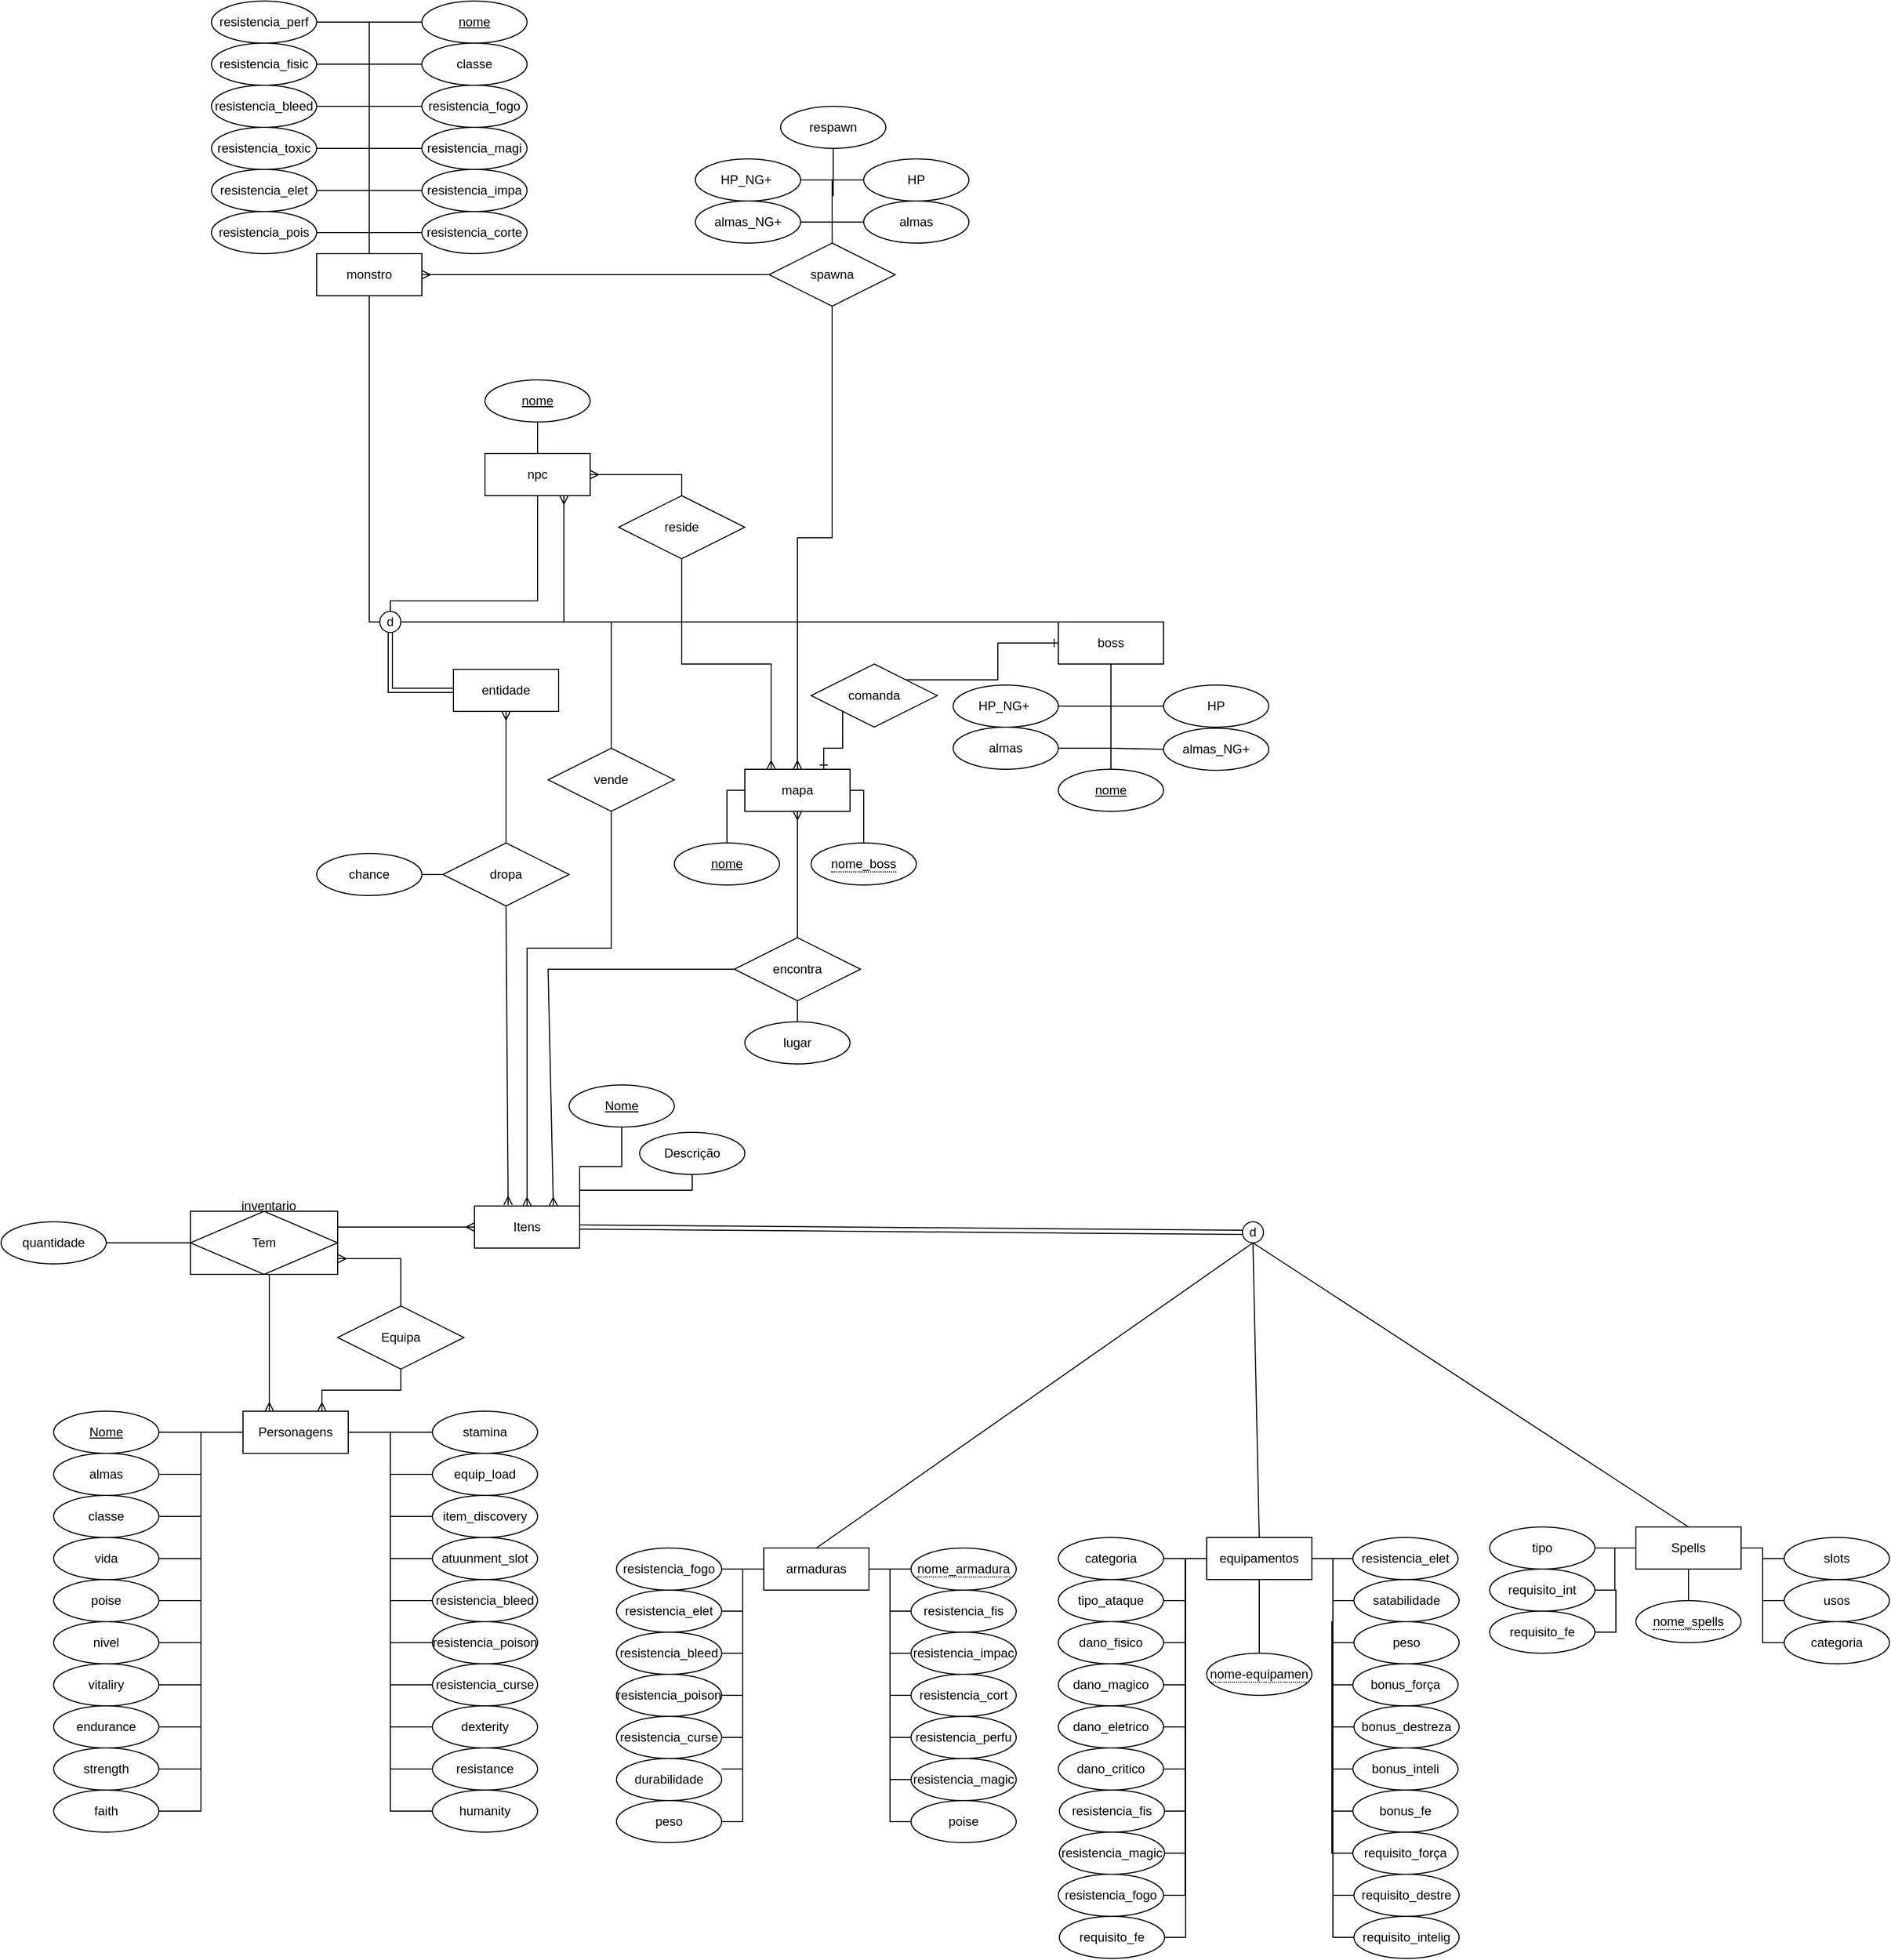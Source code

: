 <mxfile version="21.1.2" type="device">
  <diagram id="C5RBs43oDa-KdzZeNtuy" name="Page-1">
    <mxGraphModel dx="1687" dy="2105" grid="1" gridSize="10" guides="1" tooltips="1" connect="1" arrows="1" fold="1" page="1" pageScale="1" pageWidth="827" pageHeight="1169" math="0" shadow="0">
      <root>
        <mxCell id="WIyWlLk6GJQsqaUBKTNV-0" />
        <mxCell id="WIyWlLk6GJQsqaUBKTNV-1" parent="WIyWlLk6GJQsqaUBKTNV-0" />
        <mxCell id="j27dEvf3UT6huoDrGfdZ-13" value="Itens" style="whiteSpace=wrap;html=1;align=center;" parent="WIyWlLk6GJQsqaUBKTNV-1" vertex="1">
          <mxGeometry x="570" y="245" width="100" height="40" as="geometry" />
        </mxCell>
        <mxCell id="j27dEvf3UT6huoDrGfdZ-14" value="Descrição" style="ellipse;whiteSpace=wrap;html=1;align=center;" parent="WIyWlLk6GJQsqaUBKTNV-1" vertex="1">
          <mxGeometry x="727" y="175" width="100" height="40" as="geometry" />
        </mxCell>
        <mxCell id="j27dEvf3UT6huoDrGfdZ-15" value="Nome" style="ellipse;whiteSpace=wrap;html=1;align=center;fontStyle=4;" parent="WIyWlLk6GJQsqaUBKTNV-1" vertex="1">
          <mxGeometry x="660" y="130" width="100" height="40" as="geometry" />
        </mxCell>
        <mxCell id="j27dEvf3UT6huoDrGfdZ-105" style="edgeStyle=orthogonalEdgeStyle;rounded=0;orthogonalLoop=1;jettySize=auto;html=1;entryX=1;entryY=0.5;entryDx=0;entryDy=0;endArrow=none;endFill=0;" parent="WIyWlLk6GJQsqaUBKTNV-1" source="j27dEvf3UT6huoDrGfdZ-18" target="j27dEvf3UT6huoDrGfdZ-84" edge="1">
          <mxGeometry relative="1" as="geometry" />
        </mxCell>
        <mxCell id="j27dEvf3UT6huoDrGfdZ-106" style="edgeStyle=orthogonalEdgeStyle;rounded=0;orthogonalLoop=1;jettySize=auto;html=1;entryX=1;entryY=0.5;entryDx=0;entryDy=0;endArrow=none;endFill=0;" parent="WIyWlLk6GJQsqaUBKTNV-1" source="j27dEvf3UT6huoDrGfdZ-18" target="j27dEvf3UT6huoDrGfdZ-83" edge="1">
          <mxGeometry relative="1" as="geometry" />
        </mxCell>
        <mxCell id="j27dEvf3UT6huoDrGfdZ-107" style="edgeStyle=orthogonalEdgeStyle;rounded=0;orthogonalLoop=1;jettySize=auto;html=1;entryX=1;entryY=0.5;entryDx=0;entryDy=0;endArrow=none;endFill=0;" parent="WIyWlLk6GJQsqaUBKTNV-1" source="j27dEvf3UT6huoDrGfdZ-18" target="j27dEvf3UT6huoDrGfdZ-85" edge="1">
          <mxGeometry relative="1" as="geometry" />
        </mxCell>
        <mxCell id="j27dEvf3UT6huoDrGfdZ-108" style="edgeStyle=orthogonalEdgeStyle;rounded=0;orthogonalLoop=1;jettySize=auto;html=1;entryX=1;entryY=0.5;entryDx=0;entryDy=0;endArrow=none;endFill=0;" parent="WIyWlLk6GJQsqaUBKTNV-1" source="j27dEvf3UT6huoDrGfdZ-18" target="j27dEvf3UT6huoDrGfdZ-86" edge="1">
          <mxGeometry relative="1" as="geometry" />
        </mxCell>
        <mxCell id="j27dEvf3UT6huoDrGfdZ-109" style="edgeStyle=orthogonalEdgeStyle;rounded=0;orthogonalLoop=1;jettySize=auto;html=1;entryX=0;entryY=0.5;entryDx=0;entryDy=0;endArrow=none;endFill=0;" parent="WIyWlLk6GJQsqaUBKTNV-1" source="j27dEvf3UT6huoDrGfdZ-18" target="j27dEvf3UT6huoDrGfdZ-87" edge="1">
          <mxGeometry relative="1" as="geometry" />
        </mxCell>
        <mxCell id="j27dEvf3UT6huoDrGfdZ-110" style="edgeStyle=orthogonalEdgeStyle;rounded=0;orthogonalLoop=1;jettySize=auto;html=1;entryX=0;entryY=0.5;entryDx=0;entryDy=0;endArrow=none;endFill=0;" parent="WIyWlLk6GJQsqaUBKTNV-1" source="j27dEvf3UT6huoDrGfdZ-18" target="j27dEvf3UT6huoDrGfdZ-88" edge="1">
          <mxGeometry relative="1" as="geometry" />
        </mxCell>
        <mxCell id="j27dEvf3UT6huoDrGfdZ-111" style="edgeStyle=orthogonalEdgeStyle;rounded=0;orthogonalLoop=1;jettySize=auto;html=1;entryX=0;entryY=0.5;entryDx=0;entryDy=0;endArrow=none;endFill=0;" parent="WIyWlLk6GJQsqaUBKTNV-1" source="j27dEvf3UT6huoDrGfdZ-18" target="j27dEvf3UT6huoDrGfdZ-89" edge="1">
          <mxGeometry relative="1" as="geometry" />
        </mxCell>
        <mxCell id="j27dEvf3UT6huoDrGfdZ-112" style="edgeStyle=orthogonalEdgeStyle;rounded=0;orthogonalLoop=1;jettySize=auto;html=1;entryX=0;entryY=0.5;entryDx=0;entryDy=0;endArrow=none;endFill=0;" parent="WIyWlLk6GJQsqaUBKTNV-1" source="j27dEvf3UT6huoDrGfdZ-18" target="j27dEvf3UT6huoDrGfdZ-90" edge="1">
          <mxGeometry relative="1" as="geometry" />
        </mxCell>
        <mxCell id="j27dEvf3UT6huoDrGfdZ-113" style="edgeStyle=orthogonalEdgeStyle;rounded=0;orthogonalLoop=1;jettySize=auto;html=1;entryX=0;entryY=0.5;entryDx=0;entryDy=0;endArrow=none;endFill=0;" parent="WIyWlLk6GJQsqaUBKTNV-1" source="j27dEvf3UT6huoDrGfdZ-18" target="j27dEvf3UT6huoDrGfdZ-91" edge="1">
          <mxGeometry relative="1" as="geometry" />
        </mxCell>
        <mxCell id="j27dEvf3UT6huoDrGfdZ-114" style="edgeStyle=orthogonalEdgeStyle;rounded=0;orthogonalLoop=1;jettySize=auto;html=1;entryX=0;entryY=0.5;entryDx=0;entryDy=0;endArrow=none;endFill=0;" parent="WIyWlLk6GJQsqaUBKTNV-1" source="j27dEvf3UT6huoDrGfdZ-18" target="j27dEvf3UT6huoDrGfdZ-92" edge="1">
          <mxGeometry relative="1" as="geometry" />
        </mxCell>
        <mxCell id="j27dEvf3UT6huoDrGfdZ-115" style="edgeStyle=orthogonalEdgeStyle;rounded=0;orthogonalLoop=1;jettySize=auto;html=1;entryX=0;entryY=0.5;entryDx=0;entryDy=0;endArrow=none;endFill=0;" parent="WIyWlLk6GJQsqaUBKTNV-1" source="j27dEvf3UT6huoDrGfdZ-18" target="j27dEvf3UT6huoDrGfdZ-93" edge="1">
          <mxGeometry relative="1" as="geometry" />
        </mxCell>
        <mxCell id="j27dEvf3UT6huoDrGfdZ-116" style="edgeStyle=orthogonalEdgeStyle;rounded=0;orthogonalLoop=1;jettySize=auto;html=1;entryX=1;entryY=0.5;entryDx=0;entryDy=0;endArrow=none;endFill=0;" parent="WIyWlLk6GJQsqaUBKTNV-1" source="j27dEvf3UT6huoDrGfdZ-18" target="j27dEvf3UT6huoDrGfdZ-94" edge="1">
          <mxGeometry relative="1" as="geometry" />
        </mxCell>
        <mxCell id="j27dEvf3UT6huoDrGfdZ-117" style="edgeStyle=orthogonalEdgeStyle;rounded=0;orthogonalLoop=1;jettySize=auto;html=1;entryX=1;entryY=0.5;entryDx=0;entryDy=0;endArrow=none;endFill=0;" parent="WIyWlLk6GJQsqaUBKTNV-1" source="j27dEvf3UT6huoDrGfdZ-18" target="j27dEvf3UT6huoDrGfdZ-95" edge="1">
          <mxGeometry relative="1" as="geometry" />
        </mxCell>
        <mxCell id="j27dEvf3UT6huoDrGfdZ-118" style="edgeStyle=orthogonalEdgeStyle;rounded=0;orthogonalLoop=1;jettySize=auto;html=1;entryX=1;entryY=0.5;entryDx=0;entryDy=0;endArrow=none;endFill=0;" parent="WIyWlLk6GJQsqaUBKTNV-1" source="j27dEvf3UT6huoDrGfdZ-18" target="j27dEvf3UT6huoDrGfdZ-96" edge="1">
          <mxGeometry relative="1" as="geometry" />
        </mxCell>
        <mxCell id="j27dEvf3UT6huoDrGfdZ-119" style="edgeStyle=orthogonalEdgeStyle;rounded=0;orthogonalLoop=1;jettySize=auto;html=1;entryX=1;entryY=0.5;entryDx=0;entryDy=0;endArrow=none;endFill=0;" parent="WIyWlLk6GJQsqaUBKTNV-1" source="j27dEvf3UT6huoDrGfdZ-18" target="j27dEvf3UT6huoDrGfdZ-97" edge="1">
          <mxGeometry relative="1" as="geometry" />
        </mxCell>
        <mxCell id="j27dEvf3UT6huoDrGfdZ-120" style="edgeStyle=orthogonalEdgeStyle;rounded=0;orthogonalLoop=1;jettySize=auto;html=1;entryX=1;entryY=0.5;entryDx=0;entryDy=0;endArrow=none;endFill=0;" parent="WIyWlLk6GJQsqaUBKTNV-1" source="j27dEvf3UT6huoDrGfdZ-18" target="j27dEvf3UT6huoDrGfdZ-98" edge="1">
          <mxGeometry relative="1" as="geometry" />
        </mxCell>
        <mxCell id="j27dEvf3UT6huoDrGfdZ-121" style="edgeStyle=orthogonalEdgeStyle;rounded=0;orthogonalLoop=1;jettySize=auto;html=1;entryX=1;entryY=0.5;entryDx=0;entryDy=0;endArrow=none;endFill=0;" parent="WIyWlLk6GJQsqaUBKTNV-1" source="j27dEvf3UT6huoDrGfdZ-18" target="j27dEvf3UT6huoDrGfdZ-101" edge="1">
          <mxGeometry relative="1" as="geometry" />
        </mxCell>
        <mxCell id="j27dEvf3UT6huoDrGfdZ-122" style="edgeStyle=orthogonalEdgeStyle;rounded=0;orthogonalLoop=1;jettySize=auto;html=1;entryX=0;entryY=0.5;entryDx=0;entryDy=0;endArrow=none;endFill=0;" parent="WIyWlLk6GJQsqaUBKTNV-1" source="j27dEvf3UT6huoDrGfdZ-18" target="j27dEvf3UT6huoDrGfdZ-99" edge="1">
          <mxGeometry relative="1" as="geometry" />
        </mxCell>
        <mxCell id="j27dEvf3UT6huoDrGfdZ-123" style="edgeStyle=orthogonalEdgeStyle;rounded=0;orthogonalLoop=1;jettySize=auto;html=1;entryX=0;entryY=0.5;entryDx=0;entryDy=0;endArrow=none;endFill=0;" parent="WIyWlLk6GJQsqaUBKTNV-1" source="j27dEvf3UT6huoDrGfdZ-18" target="j27dEvf3UT6huoDrGfdZ-100" edge="1">
          <mxGeometry relative="1" as="geometry" />
        </mxCell>
        <mxCell id="j27dEvf3UT6huoDrGfdZ-124" style="edgeStyle=orthogonalEdgeStyle;rounded=0;orthogonalLoop=1;jettySize=auto;html=1;entryX=0;entryY=0.5;entryDx=0;entryDy=0;endArrow=none;endFill=0;" parent="WIyWlLk6GJQsqaUBKTNV-1" source="j27dEvf3UT6huoDrGfdZ-18" target="j27dEvf3UT6huoDrGfdZ-102" edge="1">
          <mxGeometry relative="1" as="geometry" />
        </mxCell>
        <mxCell id="j27dEvf3UT6huoDrGfdZ-18" value="Personagens" style="whiteSpace=wrap;html=1;align=center;" parent="WIyWlLk6GJQsqaUBKTNV-1" vertex="1">
          <mxGeometry x="350" y="440" width="100" height="40" as="geometry" />
        </mxCell>
        <mxCell id="j27dEvf3UT6huoDrGfdZ-83" value="almas" style="ellipse;whiteSpace=wrap;html=1;align=center;" parent="WIyWlLk6GJQsqaUBKTNV-1" vertex="1">
          <mxGeometry x="170" y="480" width="100" height="40" as="geometry" />
        </mxCell>
        <mxCell id="j27dEvf3UT6huoDrGfdZ-85" value="classe" style="ellipse;whiteSpace=wrap;html=1;align=center;" parent="WIyWlLk6GJQsqaUBKTNV-1" vertex="1">
          <mxGeometry x="170" y="520" width="100" height="40" as="geometry" />
        </mxCell>
        <mxCell id="j27dEvf3UT6huoDrGfdZ-86" value="vida" style="ellipse;whiteSpace=wrap;html=1;align=center;" parent="WIyWlLk6GJQsqaUBKTNV-1" vertex="1">
          <mxGeometry x="170" y="560" width="100" height="40" as="geometry" />
        </mxCell>
        <mxCell id="j27dEvf3UT6huoDrGfdZ-87" value="stamina" style="ellipse;whiteSpace=wrap;html=1;align=center;" parent="WIyWlLk6GJQsqaUBKTNV-1" vertex="1">
          <mxGeometry x="530" y="440" width="100" height="40" as="geometry" />
        </mxCell>
        <mxCell id="j27dEvf3UT6huoDrGfdZ-84" value="Nome" style="ellipse;whiteSpace=wrap;html=1;align=center;fontStyle=4;" parent="WIyWlLk6GJQsqaUBKTNV-1" vertex="1">
          <mxGeometry x="170" y="440" width="100" height="40" as="geometry" />
        </mxCell>
        <mxCell id="j27dEvf3UT6huoDrGfdZ-88" value="equip_load" style="ellipse;whiteSpace=wrap;html=1;align=center;" parent="WIyWlLk6GJQsqaUBKTNV-1" vertex="1">
          <mxGeometry x="530" y="480" width="100" height="40" as="geometry" />
        </mxCell>
        <mxCell id="j27dEvf3UT6huoDrGfdZ-89" value="item_discovery" style="ellipse;whiteSpace=wrap;html=1;align=center;" parent="WIyWlLk6GJQsqaUBKTNV-1" vertex="1">
          <mxGeometry x="530" y="520" width="100" height="40" as="geometry" />
        </mxCell>
        <mxCell id="j27dEvf3UT6huoDrGfdZ-90" value="atuunment_slot" style="ellipse;whiteSpace=wrap;html=1;align=center;" parent="WIyWlLk6GJQsqaUBKTNV-1" vertex="1">
          <mxGeometry x="530" y="560" width="100" height="40" as="geometry" />
        </mxCell>
        <mxCell id="j27dEvf3UT6huoDrGfdZ-91" value="resistencia_bleed" style="ellipse;whiteSpace=wrap;html=1;align=center;" parent="WIyWlLk6GJQsqaUBKTNV-1" vertex="1">
          <mxGeometry x="530" y="600" width="100" height="40" as="geometry" />
        </mxCell>
        <mxCell id="j27dEvf3UT6huoDrGfdZ-92" value="resistencia_poison" style="ellipse;whiteSpace=wrap;html=1;align=center;" parent="WIyWlLk6GJQsqaUBKTNV-1" vertex="1">
          <mxGeometry x="530" y="640" width="100" height="40" as="geometry" />
        </mxCell>
        <mxCell id="j27dEvf3UT6huoDrGfdZ-93" value="resistencia_curse" style="ellipse;whiteSpace=wrap;html=1;align=center;" parent="WIyWlLk6GJQsqaUBKTNV-1" vertex="1">
          <mxGeometry x="530" y="680" width="100" height="40" as="geometry" />
        </mxCell>
        <mxCell id="j27dEvf3UT6huoDrGfdZ-94" value="poise" style="ellipse;whiteSpace=wrap;html=1;align=center;" parent="WIyWlLk6GJQsqaUBKTNV-1" vertex="1">
          <mxGeometry x="170" y="600" width="100" height="40" as="geometry" />
        </mxCell>
        <mxCell id="j27dEvf3UT6huoDrGfdZ-95" value="nivel" style="ellipse;whiteSpace=wrap;html=1;align=center;" parent="WIyWlLk6GJQsqaUBKTNV-1" vertex="1">
          <mxGeometry x="170" y="640" width="100" height="40" as="geometry" />
        </mxCell>
        <mxCell id="j27dEvf3UT6huoDrGfdZ-96" value="vitaliry" style="ellipse;whiteSpace=wrap;html=1;align=center;" parent="WIyWlLk6GJQsqaUBKTNV-1" vertex="1">
          <mxGeometry x="170" y="680" width="100" height="40" as="geometry" />
        </mxCell>
        <mxCell id="j27dEvf3UT6huoDrGfdZ-97" value="endurance" style="ellipse;whiteSpace=wrap;html=1;align=center;" parent="WIyWlLk6GJQsqaUBKTNV-1" vertex="1">
          <mxGeometry x="170" y="720" width="100" height="40" as="geometry" />
        </mxCell>
        <mxCell id="j27dEvf3UT6huoDrGfdZ-98" value="strength" style="ellipse;whiteSpace=wrap;html=1;align=center;" parent="WIyWlLk6GJQsqaUBKTNV-1" vertex="1">
          <mxGeometry x="170" y="760" width="100" height="40" as="geometry" />
        </mxCell>
        <mxCell id="j27dEvf3UT6huoDrGfdZ-99" value="dexterity" style="ellipse;whiteSpace=wrap;html=1;align=center;" parent="WIyWlLk6GJQsqaUBKTNV-1" vertex="1">
          <mxGeometry x="530" y="720" width="100" height="40" as="geometry" />
        </mxCell>
        <mxCell id="j27dEvf3UT6huoDrGfdZ-100" value="resistance" style="ellipse;whiteSpace=wrap;html=1;align=center;" parent="WIyWlLk6GJQsqaUBKTNV-1" vertex="1">
          <mxGeometry x="530" y="760" width="100" height="40" as="geometry" />
        </mxCell>
        <mxCell id="j27dEvf3UT6huoDrGfdZ-101" value="faith" style="ellipse;whiteSpace=wrap;html=1;align=center;" parent="WIyWlLk6GJQsqaUBKTNV-1" vertex="1">
          <mxGeometry x="170" y="800" width="100" height="40" as="geometry" />
        </mxCell>
        <mxCell id="j27dEvf3UT6huoDrGfdZ-102" value="humanity" style="ellipse;whiteSpace=wrap;html=1;align=center;" parent="WIyWlLk6GJQsqaUBKTNV-1" vertex="1">
          <mxGeometry x="530" y="800" width="100" height="40" as="geometry" />
        </mxCell>
        <mxCell id="j27dEvf3UT6huoDrGfdZ-141" value="Tem" style="shape=associativeEntity;whiteSpace=wrap;html=1;align=center;" parent="WIyWlLk6GJQsqaUBKTNV-1" vertex="1">
          <mxGeometry x="300" y="250" width="140" height="60" as="geometry" />
        </mxCell>
        <mxCell id="j27dEvf3UT6huoDrGfdZ-142" value="Equipa" style="shape=rhombus;perimeter=rhombusPerimeter;whiteSpace=wrap;html=1;align=center;" parent="WIyWlLk6GJQsqaUBKTNV-1" vertex="1">
          <mxGeometry x="440" y="340" width="120" height="60" as="geometry" />
        </mxCell>
        <mxCell id="j27dEvf3UT6huoDrGfdZ-203" style="edgeStyle=orthogonalEdgeStyle;rounded=0;orthogonalLoop=1;jettySize=auto;html=1;entryX=1;entryY=0.5;entryDx=0;entryDy=0;endArrow=none;endFill=0;" parent="WIyWlLk6GJQsqaUBKTNV-1" source="j27dEvf3UT6huoDrGfdZ-149" target="j27dEvf3UT6huoDrGfdZ-156" edge="1">
          <mxGeometry relative="1" as="geometry" />
        </mxCell>
        <mxCell id="j27dEvf3UT6huoDrGfdZ-204" style="edgeStyle=orthogonalEdgeStyle;rounded=0;orthogonalLoop=1;jettySize=auto;html=1;entryX=1;entryY=0.5;entryDx=0;entryDy=0;endArrow=none;endFill=0;" parent="WIyWlLk6GJQsqaUBKTNV-1" source="j27dEvf3UT6huoDrGfdZ-149" target="j27dEvf3UT6huoDrGfdZ-154" edge="1">
          <mxGeometry relative="1" as="geometry" />
        </mxCell>
        <mxCell id="j27dEvf3UT6huoDrGfdZ-205" style="edgeStyle=orthogonalEdgeStyle;rounded=0;orthogonalLoop=1;jettySize=auto;html=1;entryX=1;entryY=0.5;entryDx=0;entryDy=0;endArrow=none;endFill=0;" parent="WIyWlLk6GJQsqaUBKTNV-1" source="j27dEvf3UT6huoDrGfdZ-149" target="j27dEvf3UT6huoDrGfdZ-155" edge="1">
          <mxGeometry relative="1" as="geometry">
            <Array as="points">
              <mxPoint x="1654" y="570" />
              <mxPoint x="1654" y="610" />
              <mxPoint x="1655" y="610" />
              <mxPoint x="1655" y="650" />
            </Array>
          </mxGeometry>
        </mxCell>
        <mxCell id="j27dEvf3UT6huoDrGfdZ-206" style="edgeStyle=orthogonalEdgeStyle;rounded=0;orthogonalLoop=1;jettySize=auto;html=1;entryX=0;entryY=0.5;entryDx=0;entryDy=0;endArrow=none;endFill=0;" parent="WIyWlLk6GJQsqaUBKTNV-1" source="j27dEvf3UT6huoDrGfdZ-149" target="j27dEvf3UT6huoDrGfdZ-153" edge="1">
          <mxGeometry relative="1" as="geometry" />
        </mxCell>
        <mxCell id="j27dEvf3UT6huoDrGfdZ-207" style="edgeStyle=orthogonalEdgeStyle;rounded=0;orthogonalLoop=1;jettySize=auto;html=1;entryX=0;entryY=0.5;entryDx=0;entryDy=0;endArrow=none;endFill=0;" parent="WIyWlLk6GJQsqaUBKTNV-1" source="j27dEvf3UT6huoDrGfdZ-149" target="j27dEvf3UT6huoDrGfdZ-152" edge="1">
          <mxGeometry relative="1" as="geometry" />
        </mxCell>
        <mxCell id="j27dEvf3UT6huoDrGfdZ-208" style="edgeStyle=orthogonalEdgeStyle;rounded=0;orthogonalLoop=1;jettySize=auto;html=1;entryX=0;entryY=0.5;entryDx=0;entryDy=0;endArrow=none;endFill=0;" parent="WIyWlLk6GJQsqaUBKTNV-1" source="j27dEvf3UT6huoDrGfdZ-149" target="j27dEvf3UT6huoDrGfdZ-151" edge="1">
          <mxGeometry relative="1" as="geometry" />
        </mxCell>
        <mxCell id="j27dEvf3UT6huoDrGfdZ-209" style="edgeStyle=orthogonalEdgeStyle;rounded=0;orthogonalLoop=1;jettySize=auto;html=1;entryX=0.5;entryY=0;entryDx=0;entryDy=0;endArrow=none;endFill=0;" parent="WIyWlLk6GJQsqaUBKTNV-1" source="j27dEvf3UT6huoDrGfdZ-149" target="j27dEvf3UT6huoDrGfdZ-150" edge="1">
          <mxGeometry relative="1" as="geometry" />
        </mxCell>
        <mxCell id="j27dEvf3UT6huoDrGfdZ-149" value="Spells" style="whiteSpace=wrap;html=1;align=center;" parent="WIyWlLk6GJQsqaUBKTNV-1" vertex="1">
          <mxGeometry x="1674" y="550" width="100" height="40" as="geometry" />
        </mxCell>
        <mxCell id="j27dEvf3UT6huoDrGfdZ-150" value="&lt;span style=&quot;border-bottom: 1px dotted&quot;&gt;nome_spells&lt;/span&gt;" style="ellipse;whiteSpace=wrap;html=1;align=center;" parent="WIyWlLk6GJQsqaUBKTNV-1" vertex="1">
          <mxGeometry x="1674" y="620" width="100" height="40" as="geometry" />
        </mxCell>
        <mxCell id="j27dEvf3UT6huoDrGfdZ-151" value="categoria" style="ellipse;whiteSpace=wrap;html=1;align=center;" parent="WIyWlLk6GJQsqaUBKTNV-1" vertex="1">
          <mxGeometry x="1815" y="640" width="100" height="40" as="geometry" />
        </mxCell>
        <mxCell id="j27dEvf3UT6huoDrGfdZ-152" value="usos" style="ellipse;whiteSpace=wrap;html=1;align=center;" parent="WIyWlLk6GJQsqaUBKTNV-1" vertex="1">
          <mxGeometry x="1815" y="600" width="100" height="40" as="geometry" />
        </mxCell>
        <mxCell id="j27dEvf3UT6huoDrGfdZ-153" value="slots" style="ellipse;whiteSpace=wrap;html=1;align=center;" parent="WIyWlLk6GJQsqaUBKTNV-1" vertex="1">
          <mxGeometry x="1815" y="560" width="100" height="40" as="geometry" />
        </mxCell>
        <mxCell id="j27dEvf3UT6huoDrGfdZ-154" value="requisito_int" style="ellipse;whiteSpace=wrap;html=1;align=center;" parent="WIyWlLk6GJQsqaUBKTNV-1" vertex="1">
          <mxGeometry x="1535" y="590" width="100" height="40" as="geometry" />
        </mxCell>
        <mxCell id="j27dEvf3UT6huoDrGfdZ-155" value="requisito_fe" style="ellipse;whiteSpace=wrap;html=1;align=center;" parent="WIyWlLk6GJQsqaUBKTNV-1" vertex="1">
          <mxGeometry x="1535" y="630" width="100" height="40" as="geometry" />
        </mxCell>
        <mxCell id="j27dEvf3UT6huoDrGfdZ-156" value="tipo" style="ellipse;whiteSpace=wrap;html=1;align=center;" parent="WIyWlLk6GJQsqaUBKTNV-1" vertex="1">
          <mxGeometry x="1535" y="550" width="100" height="40" as="geometry" />
        </mxCell>
        <mxCell id="j27dEvf3UT6huoDrGfdZ-188" style="edgeStyle=orthogonalEdgeStyle;rounded=0;orthogonalLoop=1;jettySize=auto;html=1;entryX=1;entryY=0.5;entryDx=0;entryDy=0;endArrow=none;endFill=0;" parent="WIyWlLk6GJQsqaUBKTNV-1" source="j27dEvf3UT6huoDrGfdZ-169" target="j27dEvf3UT6huoDrGfdZ-180" edge="1">
          <mxGeometry relative="1" as="geometry" />
        </mxCell>
        <mxCell id="j27dEvf3UT6huoDrGfdZ-189" style="edgeStyle=orthogonalEdgeStyle;rounded=0;orthogonalLoop=1;jettySize=auto;html=1;entryX=0;entryY=0.5;entryDx=0;entryDy=0;endArrow=none;endFill=0;" parent="WIyWlLk6GJQsqaUBKTNV-1" source="j27dEvf3UT6huoDrGfdZ-169" target="j27dEvf3UT6huoDrGfdZ-173" edge="1">
          <mxGeometry relative="1" as="geometry" />
        </mxCell>
        <mxCell id="j27dEvf3UT6huoDrGfdZ-190" style="edgeStyle=orthogonalEdgeStyle;rounded=0;orthogonalLoop=1;jettySize=auto;html=1;entryX=0;entryY=0.5;entryDx=0;entryDy=0;endArrow=none;endFill=0;" parent="WIyWlLk6GJQsqaUBKTNV-1" source="j27dEvf3UT6huoDrGfdZ-169" target="j27dEvf3UT6huoDrGfdZ-175" edge="1">
          <mxGeometry relative="1" as="geometry" />
        </mxCell>
        <mxCell id="j27dEvf3UT6huoDrGfdZ-191" style="edgeStyle=orthogonalEdgeStyle;rounded=0;orthogonalLoop=1;jettySize=auto;html=1;entryX=0;entryY=0.5;entryDx=0;entryDy=0;endArrow=none;endFill=0;" parent="WIyWlLk6GJQsqaUBKTNV-1" source="j27dEvf3UT6huoDrGfdZ-169" target="j27dEvf3UT6huoDrGfdZ-176" edge="1">
          <mxGeometry relative="1" as="geometry" />
        </mxCell>
        <mxCell id="j27dEvf3UT6huoDrGfdZ-192" style="edgeStyle=orthogonalEdgeStyle;rounded=0;orthogonalLoop=1;jettySize=auto;html=1;entryX=1;entryY=0.5;entryDx=0;entryDy=0;endArrow=none;endFill=0;" parent="WIyWlLk6GJQsqaUBKTNV-1" source="j27dEvf3UT6huoDrGfdZ-169" target="j27dEvf3UT6huoDrGfdZ-181" edge="1">
          <mxGeometry relative="1" as="geometry" />
        </mxCell>
        <mxCell id="j27dEvf3UT6huoDrGfdZ-193" style="edgeStyle=orthogonalEdgeStyle;rounded=0;orthogonalLoop=1;jettySize=auto;html=1;entryX=1;entryY=0.5;entryDx=0;entryDy=0;endArrow=none;endFill=0;" parent="WIyWlLk6GJQsqaUBKTNV-1" source="j27dEvf3UT6huoDrGfdZ-169" target="j27dEvf3UT6huoDrGfdZ-182" edge="1">
          <mxGeometry relative="1" as="geometry" />
        </mxCell>
        <mxCell id="j27dEvf3UT6huoDrGfdZ-194" style="edgeStyle=orthogonalEdgeStyle;rounded=0;orthogonalLoop=1;jettySize=auto;html=1;entryX=1;entryY=0.5;entryDx=0;entryDy=0;endArrow=none;endFill=0;" parent="WIyWlLk6GJQsqaUBKTNV-1" source="j27dEvf3UT6huoDrGfdZ-169" target="j27dEvf3UT6huoDrGfdZ-183" edge="1">
          <mxGeometry relative="1" as="geometry" />
        </mxCell>
        <mxCell id="j27dEvf3UT6huoDrGfdZ-195" style="edgeStyle=orthogonalEdgeStyle;rounded=0;orthogonalLoop=1;jettySize=auto;html=1;entryX=1;entryY=0.5;entryDx=0;entryDy=0;endArrow=none;endFill=0;" parent="WIyWlLk6GJQsqaUBKTNV-1" source="j27dEvf3UT6huoDrGfdZ-169" target="j27dEvf3UT6huoDrGfdZ-184" edge="1">
          <mxGeometry relative="1" as="geometry" />
        </mxCell>
        <mxCell id="j27dEvf3UT6huoDrGfdZ-196" style="edgeStyle=orthogonalEdgeStyle;rounded=0;orthogonalLoop=1;jettySize=auto;html=1;entryX=1;entryY=0.25;entryDx=0;entryDy=0;entryPerimeter=0;endArrow=none;endFill=0;" parent="WIyWlLk6GJQsqaUBKTNV-1" source="j27dEvf3UT6huoDrGfdZ-169" target="j27dEvf3UT6huoDrGfdZ-185" edge="1">
          <mxGeometry relative="1" as="geometry" />
        </mxCell>
        <mxCell id="j27dEvf3UT6huoDrGfdZ-197" style="edgeStyle=orthogonalEdgeStyle;rounded=0;orthogonalLoop=1;jettySize=auto;html=1;entryX=1;entryY=0.5;entryDx=0;entryDy=0;endArrow=none;endFill=0;" parent="WIyWlLk6GJQsqaUBKTNV-1" source="j27dEvf3UT6huoDrGfdZ-169" target="j27dEvf3UT6huoDrGfdZ-186" edge="1">
          <mxGeometry relative="1" as="geometry" />
        </mxCell>
        <mxCell id="j27dEvf3UT6huoDrGfdZ-198" style="edgeStyle=orthogonalEdgeStyle;rounded=0;orthogonalLoop=1;jettySize=auto;html=1;entryX=0;entryY=0.5;entryDx=0;entryDy=0;endArrow=none;endFill=0;" parent="WIyWlLk6GJQsqaUBKTNV-1" source="j27dEvf3UT6huoDrGfdZ-169" target="j27dEvf3UT6huoDrGfdZ-177" edge="1">
          <mxGeometry relative="1" as="geometry" />
        </mxCell>
        <mxCell id="j27dEvf3UT6huoDrGfdZ-199" style="edgeStyle=orthogonalEdgeStyle;rounded=0;orthogonalLoop=1;jettySize=auto;html=1;entryX=0;entryY=0.5;entryDx=0;entryDy=0;endArrow=none;endFill=0;" parent="WIyWlLk6GJQsqaUBKTNV-1" source="j27dEvf3UT6huoDrGfdZ-169" target="j27dEvf3UT6huoDrGfdZ-178" edge="1">
          <mxGeometry relative="1" as="geometry" />
        </mxCell>
        <mxCell id="j27dEvf3UT6huoDrGfdZ-200" style="edgeStyle=orthogonalEdgeStyle;rounded=0;orthogonalLoop=1;jettySize=auto;html=1;entryX=0;entryY=0.5;entryDx=0;entryDy=0;endArrow=none;endFill=0;" parent="WIyWlLk6GJQsqaUBKTNV-1" source="j27dEvf3UT6huoDrGfdZ-169" target="j27dEvf3UT6huoDrGfdZ-179" edge="1">
          <mxGeometry relative="1" as="geometry" />
        </mxCell>
        <mxCell id="j27dEvf3UT6huoDrGfdZ-201" style="edgeStyle=orthogonalEdgeStyle;rounded=0;orthogonalLoop=1;jettySize=auto;html=1;entryX=0;entryY=0.5;entryDx=0;entryDy=0;endArrow=none;endFill=0;" parent="WIyWlLk6GJQsqaUBKTNV-1" source="j27dEvf3UT6huoDrGfdZ-169" target="j27dEvf3UT6huoDrGfdZ-187" edge="1">
          <mxGeometry relative="1" as="geometry" />
        </mxCell>
        <mxCell id="j27dEvf3UT6huoDrGfdZ-169" value="armaduras" style="whiteSpace=wrap;html=1;align=center;" parent="WIyWlLk6GJQsqaUBKTNV-1" vertex="1">
          <mxGeometry x="845" y="570" width="100" height="40" as="geometry" />
        </mxCell>
        <mxCell id="j27dEvf3UT6huoDrGfdZ-173" value="&lt;span style=&quot;border-bottom: 1px dotted&quot;&gt;nome_armadura&lt;/span&gt;" style="ellipse;whiteSpace=wrap;html=1;align=center;" parent="WIyWlLk6GJQsqaUBKTNV-1" vertex="1">
          <mxGeometry x="985" y="570" width="100" height="40" as="geometry" />
        </mxCell>
        <mxCell id="j27dEvf3UT6huoDrGfdZ-175" value="resistencia_fis" style="ellipse;whiteSpace=wrap;html=1;align=center;" parent="WIyWlLk6GJQsqaUBKTNV-1" vertex="1">
          <mxGeometry x="985" y="610" width="100" height="40" as="geometry" />
        </mxCell>
        <mxCell id="j27dEvf3UT6huoDrGfdZ-176" value="resistencia_impac" style="ellipse;whiteSpace=wrap;html=1;align=center;" parent="WIyWlLk6GJQsqaUBKTNV-1" vertex="1">
          <mxGeometry x="985" y="650" width="100" height="40" as="geometry" />
        </mxCell>
        <mxCell id="j27dEvf3UT6huoDrGfdZ-177" value="resistencia_cort" style="ellipse;whiteSpace=wrap;html=1;align=center;" parent="WIyWlLk6GJQsqaUBKTNV-1" vertex="1">
          <mxGeometry x="985" y="690" width="100" height="40" as="geometry" />
        </mxCell>
        <mxCell id="j27dEvf3UT6huoDrGfdZ-178" value="resistencia_perfu" style="ellipse;whiteSpace=wrap;html=1;align=center;" parent="WIyWlLk6GJQsqaUBKTNV-1" vertex="1">
          <mxGeometry x="985" y="730" width="100" height="40" as="geometry" />
        </mxCell>
        <mxCell id="j27dEvf3UT6huoDrGfdZ-179" value="resistencia_magic" style="ellipse;whiteSpace=wrap;html=1;align=center;" parent="WIyWlLk6GJQsqaUBKTNV-1" vertex="1">
          <mxGeometry x="985" y="770" width="100" height="40" as="geometry" />
        </mxCell>
        <mxCell id="j27dEvf3UT6huoDrGfdZ-180" value="resistencia_fogo" style="ellipse;whiteSpace=wrap;html=1;align=center;" parent="WIyWlLk6GJQsqaUBKTNV-1" vertex="1">
          <mxGeometry x="705" y="570" width="100" height="40" as="geometry" />
        </mxCell>
        <mxCell id="j27dEvf3UT6huoDrGfdZ-181" value="resistencia_elet" style="ellipse;whiteSpace=wrap;html=1;align=center;" parent="WIyWlLk6GJQsqaUBKTNV-1" vertex="1">
          <mxGeometry x="705" y="610" width="100" height="40" as="geometry" />
        </mxCell>
        <mxCell id="j27dEvf3UT6huoDrGfdZ-182" value="resistencia_bleed" style="ellipse;whiteSpace=wrap;html=1;align=center;" parent="WIyWlLk6GJQsqaUBKTNV-1" vertex="1">
          <mxGeometry x="705" y="650" width="100" height="40" as="geometry" />
        </mxCell>
        <mxCell id="j27dEvf3UT6huoDrGfdZ-183" value="resistencia_poison" style="ellipse;whiteSpace=wrap;html=1;align=center;" parent="WIyWlLk6GJQsqaUBKTNV-1" vertex="1">
          <mxGeometry x="705" y="690" width="100" height="40" as="geometry" />
        </mxCell>
        <mxCell id="j27dEvf3UT6huoDrGfdZ-184" value="resistencia_curse" style="ellipse;whiteSpace=wrap;html=1;align=center;" parent="WIyWlLk6GJQsqaUBKTNV-1" vertex="1">
          <mxGeometry x="705" y="730" width="100" height="40" as="geometry" />
        </mxCell>
        <mxCell id="j27dEvf3UT6huoDrGfdZ-185" value="durabilidade" style="ellipse;whiteSpace=wrap;html=1;align=center;" parent="WIyWlLk6GJQsqaUBKTNV-1" vertex="1">
          <mxGeometry x="705" y="770" width="100" height="40" as="geometry" />
        </mxCell>
        <mxCell id="j27dEvf3UT6huoDrGfdZ-186" value="peso" style="ellipse;whiteSpace=wrap;html=1;align=center;" parent="WIyWlLk6GJQsqaUBKTNV-1" vertex="1">
          <mxGeometry x="705" y="810" width="100" height="40" as="geometry" />
        </mxCell>
        <mxCell id="j27dEvf3UT6huoDrGfdZ-187" value="poise" style="ellipse;whiteSpace=wrap;html=1;align=center;" parent="WIyWlLk6GJQsqaUBKTNV-1" vertex="1">
          <mxGeometry x="985" y="810" width="100" height="40" as="geometry" />
        </mxCell>
        <mxCell id="j27dEvf3UT6huoDrGfdZ-239" style="edgeStyle=orthogonalEdgeStyle;rounded=0;orthogonalLoop=1;jettySize=auto;html=1;entryX=1;entryY=0.5;entryDx=0;entryDy=0;endArrow=none;endFill=0;" parent="WIyWlLk6GJQsqaUBKTNV-1" source="j27dEvf3UT6huoDrGfdZ-210" target="j27dEvf3UT6huoDrGfdZ-215" edge="1">
          <mxGeometry relative="1" as="geometry" />
        </mxCell>
        <mxCell id="j27dEvf3UT6huoDrGfdZ-240" style="edgeStyle=orthogonalEdgeStyle;rounded=0;orthogonalLoop=1;jettySize=auto;html=1;entryX=1;entryY=0.5;entryDx=0;entryDy=0;endArrow=none;endFill=0;" parent="WIyWlLk6GJQsqaUBKTNV-1" source="j27dEvf3UT6huoDrGfdZ-210" target="j27dEvf3UT6huoDrGfdZ-216" edge="1">
          <mxGeometry relative="1" as="geometry" />
        </mxCell>
        <mxCell id="j27dEvf3UT6huoDrGfdZ-241" style="edgeStyle=orthogonalEdgeStyle;rounded=0;orthogonalLoop=1;jettySize=auto;html=1;entryX=1;entryY=0.5;entryDx=0;entryDy=0;endArrow=none;endFill=0;" parent="WIyWlLk6GJQsqaUBKTNV-1" source="j27dEvf3UT6huoDrGfdZ-210" target="j27dEvf3UT6huoDrGfdZ-217" edge="1">
          <mxGeometry relative="1" as="geometry" />
        </mxCell>
        <mxCell id="j27dEvf3UT6huoDrGfdZ-242" style="edgeStyle=orthogonalEdgeStyle;rounded=0;orthogonalLoop=1;jettySize=auto;html=1;entryX=1;entryY=0.5;entryDx=0;entryDy=0;endArrow=none;endFill=0;" parent="WIyWlLk6GJQsqaUBKTNV-1" source="j27dEvf3UT6huoDrGfdZ-210" target="j27dEvf3UT6huoDrGfdZ-218" edge="1">
          <mxGeometry relative="1" as="geometry" />
        </mxCell>
        <mxCell id="j27dEvf3UT6huoDrGfdZ-244" style="edgeStyle=orthogonalEdgeStyle;rounded=0;orthogonalLoop=1;jettySize=auto;html=1;entryX=1;entryY=0.5;entryDx=0;entryDy=0;endArrow=none;endFill=0;" parent="WIyWlLk6GJQsqaUBKTNV-1" source="j27dEvf3UT6huoDrGfdZ-210" target="j27dEvf3UT6huoDrGfdZ-219" edge="1">
          <mxGeometry relative="1" as="geometry" />
        </mxCell>
        <mxCell id="j27dEvf3UT6huoDrGfdZ-245" style="edgeStyle=orthogonalEdgeStyle;rounded=0;orthogonalLoop=1;jettySize=auto;html=1;entryX=1;entryY=0.5;entryDx=0;entryDy=0;endArrow=none;endFill=0;" parent="WIyWlLk6GJQsqaUBKTNV-1" source="j27dEvf3UT6huoDrGfdZ-210" target="j27dEvf3UT6huoDrGfdZ-220" edge="1">
          <mxGeometry relative="1" as="geometry" />
        </mxCell>
        <mxCell id="j27dEvf3UT6huoDrGfdZ-246" style="edgeStyle=orthogonalEdgeStyle;rounded=0;orthogonalLoop=1;jettySize=auto;html=1;entryX=1;entryY=0.5;entryDx=0;entryDy=0;endArrow=none;endFill=0;" parent="WIyWlLk6GJQsqaUBKTNV-1" source="j27dEvf3UT6huoDrGfdZ-210" target="j27dEvf3UT6huoDrGfdZ-225" edge="1">
          <mxGeometry relative="1" as="geometry" />
        </mxCell>
        <mxCell id="j27dEvf3UT6huoDrGfdZ-247" style="edgeStyle=orthogonalEdgeStyle;rounded=0;orthogonalLoop=1;jettySize=auto;html=1;entryX=1;entryY=0.5;entryDx=0;entryDy=0;endArrow=none;endFill=0;" parent="WIyWlLk6GJQsqaUBKTNV-1" source="j27dEvf3UT6huoDrGfdZ-210" target="j27dEvf3UT6huoDrGfdZ-224" edge="1">
          <mxGeometry relative="1" as="geometry" />
        </mxCell>
        <mxCell id="j27dEvf3UT6huoDrGfdZ-248" style="edgeStyle=orthogonalEdgeStyle;rounded=0;orthogonalLoop=1;jettySize=auto;html=1;entryX=1;entryY=0.5;entryDx=0;entryDy=0;endArrow=none;endFill=0;" parent="WIyWlLk6GJQsqaUBKTNV-1" source="j27dEvf3UT6huoDrGfdZ-210" target="j27dEvf3UT6huoDrGfdZ-222" edge="1">
          <mxGeometry relative="1" as="geometry" />
        </mxCell>
        <mxCell id="j27dEvf3UT6huoDrGfdZ-250" style="edgeStyle=orthogonalEdgeStyle;rounded=0;orthogonalLoop=1;jettySize=auto;html=1;entryX=1;entryY=0.5;entryDx=0;entryDy=0;endArrow=none;endFill=0;" parent="WIyWlLk6GJQsqaUBKTNV-1" source="j27dEvf3UT6huoDrGfdZ-210" target="j27dEvf3UT6huoDrGfdZ-236" edge="1">
          <mxGeometry relative="1" as="geometry" />
        </mxCell>
        <mxCell id="j27dEvf3UT6huoDrGfdZ-251" style="edgeStyle=orthogonalEdgeStyle;rounded=0;orthogonalLoop=1;jettySize=auto;html=1;entryX=0;entryY=0.5;entryDx=0;entryDy=0;endArrow=none;endFill=0;" parent="WIyWlLk6GJQsqaUBKTNV-1" source="j27dEvf3UT6huoDrGfdZ-210" target="j27dEvf3UT6huoDrGfdZ-223" edge="1">
          <mxGeometry relative="1" as="geometry" />
        </mxCell>
        <mxCell id="j27dEvf3UT6huoDrGfdZ-252" style="edgeStyle=orthogonalEdgeStyle;rounded=0;orthogonalLoop=1;jettySize=auto;html=1;entryX=0;entryY=0.5;entryDx=0;entryDy=0;endArrow=none;endFill=0;" parent="WIyWlLk6GJQsqaUBKTNV-1" source="j27dEvf3UT6huoDrGfdZ-210" target="j27dEvf3UT6huoDrGfdZ-226" edge="1">
          <mxGeometry relative="1" as="geometry" />
        </mxCell>
        <mxCell id="j27dEvf3UT6huoDrGfdZ-253" style="edgeStyle=orthogonalEdgeStyle;rounded=0;orthogonalLoop=1;jettySize=auto;html=1;entryX=0;entryY=0.5;entryDx=0;entryDy=0;endArrow=none;endFill=0;" parent="WIyWlLk6GJQsqaUBKTNV-1" source="j27dEvf3UT6huoDrGfdZ-210" target="j27dEvf3UT6huoDrGfdZ-227" edge="1">
          <mxGeometry relative="1" as="geometry" />
        </mxCell>
        <mxCell id="j27dEvf3UT6huoDrGfdZ-254" style="edgeStyle=orthogonalEdgeStyle;rounded=0;orthogonalLoop=1;jettySize=auto;html=1;entryX=0;entryY=0.5;entryDx=0;entryDy=0;endArrow=none;endFill=0;" parent="WIyWlLk6GJQsqaUBKTNV-1" source="j27dEvf3UT6huoDrGfdZ-210" target="j27dEvf3UT6huoDrGfdZ-229" edge="1">
          <mxGeometry relative="1" as="geometry" />
        </mxCell>
        <mxCell id="j27dEvf3UT6huoDrGfdZ-255" style="edgeStyle=orthogonalEdgeStyle;rounded=0;orthogonalLoop=1;jettySize=auto;html=1;entryX=0;entryY=0.5;entryDx=0;entryDy=0;endArrow=none;endFill=0;" parent="WIyWlLk6GJQsqaUBKTNV-1" source="j27dEvf3UT6huoDrGfdZ-210" target="j27dEvf3UT6huoDrGfdZ-231" edge="1">
          <mxGeometry relative="1" as="geometry" />
        </mxCell>
        <mxCell id="j27dEvf3UT6huoDrGfdZ-256" style="edgeStyle=orthogonalEdgeStyle;rounded=0;orthogonalLoop=1;jettySize=auto;html=1;entryX=0;entryY=0.5;entryDx=0;entryDy=0;endArrow=none;endFill=0;" parent="WIyWlLk6GJQsqaUBKTNV-1" source="j27dEvf3UT6huoDrGfdZ-210" target="j27dEvf3UT6huoDrGfdZ-232" edge="1">
          <mxGeometry relative="1" as="geometry" />
        </mxCell>
        <mxCell id="j27dEvf3UT6huoDrGfdZ-257" style="edgeStyle=orthogonalEdgeStyle;rounded=0;orthogonalLoop=1;jettySize=auto;html=1;entryX=0;entryY=0.5;entryDx=0;entryDy=0;endArrow=none;endFill=0;" parent="WIyWlLk6GJQsqaUBKTNV-1" source="j27dEvf3UT6huoDrGfdZ-210" target="j27dEvf3UT6huoDrGfdZ-233" edge="1">
          <mxGeometry relative="1" as="geometry" />
        </mxCell>
        <mxCell id="j27dEvf3UT6huoDrGfdZ-258" style="edgeStyle=orthogonalEdgeStyle;rounded=0;orthogonalLoop=1;jettySize=auto;html=1;entryX=0;entryY=0.5;entryDx=0;entryDy=0;endArrow=none;endFill=0;" parent="WIyWlLk6GJQsqaUBKTNV-1" source="j27dEvf3UT6huoDrGfdZ-210" target="j27dEvf3UT6huoDrGfdZ-234" edge="1">
          <mxGeometry relative="1" as="geometry" />
        </mxCell>
        <mxCell id="j27dEvf3UT6huoDrGfdZ-259" style="edgeStyle=orthogonalEdgeStyle;rounded=0;orthogonalLoop=1;jettySize=auto;html=1;entryX=0;entryY=0.5;entryDx=0;entryDy=0;endArrow=none;endFill=0;" parent="WIyWlLk6GJQsqaUBKTNV-1" source="j27dEvf3UT6huoDrGfdZ-210" target="j27dEvf3UT6huoDrGfdZ-237" edge="1">
          <mxGeometry relative="1" as="geometry" />
        </mxCell>
        <mxCell id="j27dEvf3UT6huoDrGfdZ-260" style="edgeStyle=orthogonalEdgeStyle;rounded=0;orthogonalLoop=1;jettySize=auto;html=1;entryX=0;entryY=0.5;entryDx=0;entryDy=0;endArrow=none;endFill=0;" parent="WIyWlLk6GJQsqaUBKTNV-1" source="j27dEvf3UT6huoDrGfdZ-210" target="j27dEvf3UT6huoDrGfdZ-235" edge="1">
          <mxGeometry relative="1" as="geometry" />
        </mxCell>
        <mxCell id="j27dEvf3UT6huoDrGfdZ-261" style="edgeStyle=orthogonalEdgeStyle;rounded=0;orthogonalLoop=1;jettySize=auto;html=1;entryX=0.5;entryY=0;entryDx=0;entryDy=0;endArrow=none;endFill=0;" parent="WIyWlLk6GJQsqaUBKTNV-1" source="j27dEvf3UT6huoDrGfdZ-210" target="j27dEvf3UT6huoDrGfdZ-213" edge="1">
          <mxGeometry relative="1" as="geometry" />
        </mxCell>
        <mxCell id="j27dEvf3UT6huoDrGfdZ-210" value="equipamentos" style="whiteSpace=wrap;html=1;align=center;" parent="WIyWlLk6GJQsqaUBKTNV-1" vertex="1">
          <mxGeometry x="1266" y="560" width="100" height="40" as="geometry" />
        </mxCell>
        <mxCell id="j27dEvf3UT6huoDrGfdZ-213" value="&lt;span style=&quot;border-bottom: 1px dotted&quot;&gt;nome-equipamen&lt;/span&gt;" style="ellipse;whiteSpace=wrap;html=1;align=center;" parent="WIyWlLk6GJQsqaUBKTNV-1" vertex="1">
          <mxGeometry x="1266" y="670" width="100" height="40" as="geometry" />
        </mxCell>
        <mxCell id="j27dEvf3UT6huoDrGfdZ-215" value="categoria" style="ellipse;whiteSpace=wrap;html=1;align=center;" parent="WIyWlLk6GJQsqaUBKTNV-1" vertex="1">
          <mxGeometry x="1125" y="560" width="100" height="40" as="geometry" />
        </mxCell>
        <mxCell id="j27dEvf3UT6huoDrGfdZ-216" value="tipo_ataque" style="ellipse;whiteSpace=wrap;html=1;align=center;" parent="WIyWlLk6GJQsqaUBKTNV-1" vertex="1">
          <mxGeometry x="1125" y="600" width="100" height="40" as="geometry" />
        </mxCell>
        <mxCell id="j27dEvf3UT6huoDrGfdZ-217" value="dano_fisico" style="ellipse;whiteSpace=wrap;html=1;align=center;" parent="WIyWlLk6GJQsqaUBKTNV-1" vertex="1">
          <mxGeometry x="1125" y="640" width="100" height="40" as="geometry" />
        </mxCell>
        <mxCell id="j27dEvf3UT6huoDrGfdZ-218" value="dano_magico" style="ellipse;whiteSpace=wrap;html=1;align=center;" parent="WIyWlLk6GJQsqaUBKTNV-1" vertex="1">
          <mxGeometry x="1125" y="680" width="100" height="40" as="geometry" />
        </mxCell>
        <mxCell id="j27dEvf3UT6huoDrGfdZ-219" value="dano_eletrico" style="ellipse;whiteSpace=wrap;html=1;align=center;" parent="WIyWlLk6GJQsqaUBKTNV-1" vertex="1">
          <mxGeometry x="1125" y="720" width="100" height="40" as="geometry" />
        </mxCell>
        <mxCell id="j27dEvf3UT6huoDrGfdZ-220" value="dano_critico" style="ellipse;whiteSpace=wrap;html=1;align=center;" parent="WIyWlLk6GJQsqaUBKTNV-1" vertex="1">
          <mxGeometry x="1125" y="760" width="100" height="40" as="geometry" />
        </mxCell>
        <mxCell id="j27dEvf3UT6huoDrGfdZ-222" value="resistencia_fogo" style="ellipse;whiteSpace=wrap;html=1;align=center;" parent="WIyWlLk6GJQsqaUBKTNV-1" vertex="1">
          <mxGeometry x="1125" y="880" width="100" height="40" as="geometry" />
        </mxCell>
        <mxCell id="j27dEvf3UT6huoDrGfdZ-223" value="resistencia_elet" style="ellipse;whiteSpace=wrap;html=1;align=center;" parent="WIyWlLk6GJQsqaUBKTNV-1" vertex="1">
          <mxGeometry x="1405" y="560" width="100" height="40" as="geometry" />
        </mxCell>
        <mxCell id="j27dEvf3UT6huoDrGfdZ-224" value="resistencia_magic" style="ellipse;whiteSpace=wrap;html=1;align=center;" parent="WIyWlLk6GJQsqaUBKTNV-1" vertex="1">
          <mxGeometry x="1126" y="840" width="100" height="40" as="geometry" />
        </mxCell>
        <mxCell id="j27dEvf3UT6huoDrGfdZ-225" value="resistencia_fis" style="ellipse;whiteSpace=wrap;html=1;align=center;" parent="WIyWlLk6GJQsqaUBKTNV-1" vertex="1">
          <mxGeometry x="1126" y="800" width="100" height="40" as="geometry" />
        </mxCell>
        <mxCell id="j27dEvf3UT6huoDrGfdZ-226" value="satabilidade" style="ellipse;whiteSpace=wrap;html=1;align=center;" parent="WIyWlLk6GJQsqaUBKTNV-1" vertex="1">
          <mxGeometry x="1406" y="600" width="100" height="40" as="geometry" />
        </mxCell>
        <mxCell id="j27dEvf3UT6huoDrGfdZ-227" value="peso" style="ellipse;whiteSpace=wrap;html=1;align=center;" parent="WIyWlLk6GJQsqaUBKTNV-1" vertex="1">
          <mxGeometry x="1406" y="640" width="100" height="40" as="geometry" />
        </mxCell>
        <mxCell id="j27dEvf3UT6huoDrGfdZ-229" value="bonus_força" style="ellipse;whiteSpace=wrap;html=1;align=center;" parent="WIyWlLk6GJQsqaUBKTNV-1" vertex="1">
          <mxGeometry x="1405" y="680" width="100" height="40" as="geometry" />
        </mxCell>
        <mxCell id="j27dEvf3UT6huoDrGfdZ-231" value="bonus_destreza" style="ellipse;whiteSpace=wrap;html=1;align=center;" parent="WIyWlLk6GJQsqaUBKTNV-1" vertex="1">
          <mxGeometry x="1406" y="720" width="100" height="40" as="geometry" />
        </mxCell>
        <mxCell id="j27dEvf3UT6huoDrGfdZ-232" value="bonus_inteli" style="ellipse;whiteSpace=wrap;html=1;align=center;" parent="WIyWlLk6GJQsqaUBKTNV-1" vertex="1">
          <mxGeometry x="1405" y="760" width="100" height="40" as="geometry" />
        </mxCell>
        <mxCell id="j27dEvf3UT6huoDrGfdZ-233" value="bonus_fe" style="ellipse;whiteSpace=wrap;html=1;align=center;" parent="WIyWlLk6GJQsqaUBKTNV-1" vertex="1">
          <mxGeometry x="1405" y="800" width="100" height="40" as="geometry" />
        </mxCell>
        <mxCell id="j27dEvf3UT6huoDrGfdZ-234" value="requisito_força" style="ellipse;whiteSpace=wrap;html=1;align=center;" parent="WIyWlLk6GJQsqaUBKTNV-1" vertex="1">
          <mxGeometry x="1405" y="840" width="100" height="40" as="geometry" />
        </mxCell>
        <mxCell id="j27dEvf3UT6huoDrGfdZ-235" value="requisito_intelig" style="ellipse;whiteSpace=wrap;html=1;align=center;" parent="WIyWlLk6GJQsqaUBKTNV-1" vertex="1">
          <mxGeometry x="1406" y="920" width="100" height="40" as="geometry" />
        </mxCell>
        <mxCell id="j27dEvf3UT6huoDrGfdZ-236" value="requisito_fe" style="ellipse;whiteSpace=wrap;html=1;align=center;" parent="WIyWlLk6GJQsqaUBKTNV-1" vertex="1">
          <mxGeometry x="1126" y="920" width="100" height="40" as="geometry" />
        </mxCell>
        <mxCell id="j27dEvf3UT6huoDrGfdZ-237" value="requisito_destre" style="ellipse;whiteSpace=wrap;html=1;align=center;" parent="WIyWlLk6GJQsqaUBKTNV-1" vertex="1">
          <mxGeometry x="1406" y="880" width="100" height="40" as="geometry" />
        </mxCell>
        <mxCell id="j27dEvf3UT6huoDrGfdZ-269" style="edgeStyle=orthogonalEdgeStyle;rounded=0;orthogonalLoop=1;jettySize=auto;html=1;entryX=0.5;entryY=1;entryDx=0;entryDy=0;endArrow=none;endFill=0;exitX=0.5;exitY=0;exitDx=0;exitDy=0;" parent="WIyWlLk6GJQsqaUBKTNV-1" source="j27dEvf3UT6huoDrGfdZ-265" target="j27dEvf3UT6huoDrGfdZ-267" edge="1">
          <mxGeometry relative="1" as="geometry" />
        </mxCell>
        <mxCell id="j27dEvf3UT6huoDrGfdZ-265" value="npc" style="whiteSpace=wrap;html=1;align=center;" parent="WIyWlLk6GJQsqaUBKTNV-1" vertex="1">
          <mxGeometry x="580" y="-470" width="100" height="40" as="geometry" />
        </mxCell>
        <mxCell id="j27dEvf3UT6huoDrGfdZ-267" value="nome" style="ellipse;whiteSpace=wrap;html=1;align=center;fontStyle=4;" parent="WIyWlLk6GJQsqaUBKTNV-1" vertex="1">
          <mxGeometry x="580" y="-540" width="100" height="40" as="geometry" />
        </mxCell>
        <mxCell id="j27dEvf3UT6huoDrGfdZ-270" value="vende" style="shape=rhombus;perimeter=rhombusPerimeter;whiteSpace=wrap;html=1;align=center;" parent="WIyWlLk6GJQsqaUBKTNV-1" vertex="1">
          <mxGeometry x="640" y="-190" width="120" height="60" as="geometry" />
        </mxCell>
        <mxCell id="j27dEvf3UT6huoDrGfdZ-288" style="edgeStyle=orthogonalEdgeStyle;rounded=0;orthogonalLoop=1;jettySize=auto;html=1;entryX=1;entryY=0.5;entryDx=0;entryDy=0;exitX=0;exitY=0.5;exitDx=0;exitDy=0;endArrow=none;endFill=0;" parent="WIyWlLk6GJQsqaUBKTNV-1" source="j27dEvf3UT6huoDrGfdZ-281" target="j27dEvf3UT6huoDrGfdZ-287" edge="1">
          <mxGeometry relative="1" as="geometry" />
        </mxCell>
        <mxCell id="j27dEvf3UT6huoDrGfdZ-281" value="dropa" style="shape=rhombus;perimeter=rhombusPerimeter;whiteSpace=wrap;html=1;align=center;" parent="WIyWlLk6GJQsqaUBKTNV-1" vertex="1">
          <mxGeometry x="540" y="-100" width="120" height="60" as="geometry" />
        </mxCell>
        <mxCell id="j27dEvf3UT6huoDrGfdZ-287" value="chance" style="ellipse;whiteSpace=wrap;html=1;align=center;" parent="WIyWlLk6GJQsqaUBKTNV-1" vertex="1">
          <mxGeometry x="420" y="-90" width="100" height="40" as="geometry" />
        </mxCell>
        <mxCell id="j27dEvf3UT6huoDrGfdZ-305" value="boss" style="whiteSpace=wrap;html=1;align=center;" parent="WIyWlLk6GJQsqaUBKTNV-1" vertex="1">
          <mxGeometry x="1125" y="-310" width="100" height="40" as="geometry" />
        </mxCell>
        <mxCell id="j27dEvf3UT6huoDrGfdZ-353" style="edgeStyle=orthogonalEdgeStyle;rounded=0;orthogonalLoop=1;jettySize=auto;html=1;entryX=1;entryY=0.5;entryDx=0;entryDy=0;endArrow=none;endFill=0;" parent="WIyWlLk6GJQsqaUBKTNV-1" source="j27dEvf3UT6huoDrGfdZ-318" target="j27dEvf3UT6huoDrGfdZ-346" edge="1">
          <mxGeometry relative="1" as="geometry" />
        </mxCell>
        <mxCell id="j27dEvf3UT6huoDrGfdZ-354" style="edgeStyle=orthogonalEdgeStyle;rounded=0;orthogonalLoop=1;jettySize=auto;html=1;entryX=0;entryY=0.5;entryDx=0;entryDy=0;endArrow=none;endFill=0;" parent="WIyWlLk6GJQsqaUBKTNV-1" source="j27dEvf3UT6huoDrGfdZ-318" target="j27dEvf3UT6huoDrGfdZ-341" edge="1">
          <mxGeometry relative="1" as="geometry" />
        </mxCell>
        <mxCell id="j27dEvf3UT6huoDrGfdZ-355" style="edgeStyle=orthogonalEdgeStyle;rounded=0;orthogonalLoop=1;jettySize=auto;html=1;entryX=1;entryY=0.5;entryDx=0;entryDy=0;endArrow=none;endFill=0;" parent="WIyWlLk6GJQsqaUBKTNV-1" source="j27dEvf3UT6huoDrGfdZ-318" target="j27dEvf3UT6huoDrGfdZ-343" edge="1">
          <mxGeometry relative="1" as="geometry" />
        </mxCell>
        <mxCell id="j27dEvf3UT6huoDrGfdZ-356" style="edgeStyle=orthogonalEdgeStyle;rounded=0;orthogonalLoop=1;jettySize=auto;html=1;entryX=1;entryY=0.5;entryDx=0;entryDy=0;endArrow=none;endFill=0;" parent="WIyWlLk6GJQsqaUBKTNV-1" source="j27dEvf3UT6huoDrGfdZ-318" target="j27dEvf3UT6huoDrGfdZ-352" edge="1">
          <mxGeometry relative="1" as="geometry" />
        </mxCell>
        <mxCell id="j27dEvf3UT6huoDrGfdZ-357" style="edgeStyle=orthogonalEdgeStyle;rounded=0;orthogonalLoop=1;jettySize=auto;html=1;entryX=1;entryY=0.5;entryDx=0;entryDy=0;endArrow=none;endFill=0;" parent="WIyWlLk6GJQsqaUBKTNV-1" source="j27dEvf3UT6huoDrGfdZ-318" target="j27dEvf3UT6huoDrGfdZ-351" edge="1">
          <mxGeometry relative="1" as="geometry" />
        </mxCell>
        <mxCell id="j27dEvf3UT6huoDrGfdZ-358" style="edgeStyle=orthogonalEdgeStyle;rounded=0;orthogonalLoop=1;jettySize=auto;html=1;entryX=1;entryY=0.5;entryDx=0;entryDy=0;endArrow=none;endFill=0;" parent="WIyWlLk6GJQsqaUBKTNV-1" source="j27dEvf3UT6huoDrGfdZ-318" target="j27dEvf3UT6huoDrGfdZ-349" edge="1">
          <mxGeometry relative="1" as="geometry" />
        </mxCell>
        <mxCell id="j27dEvf3UT6huoDrGfdZ-359" style="edgeStyle=orthogonalEdgeStyle;rounded=0;orthogonalLoop=1;jettySize=auto;html=1;entryX=1;entryY=0.5;entryDx=0;entryDy=0;endArrow=none;endFill=0;" parent="WIyWlLk6GJQsqaUBKTNV-1" source="j27dEvf3UT6huoDrGfdZ-318" target="j27dEvf3UT6huoDrGfdZ-350" edge="1">
          <mxGeometry relative="1" as="geometry" />
        </mxCell>
        <mxCell id="j27dEvf3UT6huoDrGfdZ-360" style="edgeStyle=orthogonalEdgeStyle;rounded=0;orthogonalLoop=1;jettySize=auto;html=1;entryX=0;entryY=0.5;entryDx=0;entryDy=0;endArrow=none;endFill=0;" parent="WIyWlLk6GJQsqaUBKTNV-1" source="j27dEvf3UT6huoDrGfdZ-318" target="j27dEvf3UT6huoDrGfdZ-340" edge="1">
          <mxGeometry relative="1" as="geometry" />
        </mxCell>
        <mxCell id="j27dEvf3UT6huoDrGfdZ-361" style="edgeStyle=orthogonalEdgeStyle;rounded=0;orthogonalLoop=1;jettySize=auto;html=1;entryX=0;entryY=0.5;entryDx=0;entryDy=0;endArrow=none;endFill=0;" parent="WIyWlLk6GJQsqaUBKTNV-1" source="j27dEvf3UT6huoDrGfdZ-318" target="j27dEvf3UT6huoDrGfdZ-348" edge="1">
          <mxGeometry relative="1" as="geometry" />
        </mxCell>
        <mxCell id="j27dEvf3UT6huoDrGfdZ-362" style="edgeStyle=orthogonalEdgeStyle;rounded=0;orthogonalLoop=1;jettySize=auto;html=1;entryX=0;entryY=0.5;entryDx=0;entryDy=0;endArrow=none;endFill=0;" parent="WIyWlLk6GJQsqaUBKTNV-1" source="j27dEvf3UT6huoDrGfdZ-318" target="j27dEvf3UT6huoDrGfdZ-347" edge="1">
          <mxGeometry relative="1" as="geometry" />
        </mxCell>
        <mxCell id="j27dEvf3UT6huoDrGfdZ-363" style="edgeStyle=orthogonalEdgeStyle;rounded=0;orthogonalLoop=1;jettySize=auto;html=1;entryX=0;entryY=0.5;entryDx=0;entryDy=0;endArrow=none;endFill=0;" parent="WIyWlLk6GJQsqaUBKTNV-1" source="j27dEvf3UT6huoDrGfdZ-318" target="j27dEvf3UT6huoDrGfdZ-344" edge="1">
          <mxGeometry relative="1" as="geometry" />
        </mxCell>
        <mxCell id="j27dEvf3UT6huoDrGfdZ-364" style="edgeStyle=orthogonalEdgeStyle;rounded=0;orthogonalLoop=1;jettySize=auto;html=1;entryX=0;entryY=0.5;entryDx=0;entryDy=0;endArrow=none;endFill=0;" parent="WIyWlLk6GJQsqaUBKTNV-1" source="j27dEvf3UT6huoDrGfdZ-318" target="j27dEvf3UT6huoDrGfdZ-345" edge="1">
          <mxGeometry relative="1" as="geometry" />
        </mxCell>
        <mxCell id="j27dEvf3UT6huoDrGfdZ-318" value="monstro" style="whiteSpace=wrap;html=1;align=center;" parent="WIyWlLk6GJQsqaUBKTNV-1" vertex="1">
          <mxGeometry x="420" y="-660" width="100" height="40" as="geometry" />
        </mxCell>
        <mxCell id="j27dEvf3UT6huoDrGfdZ-330" value="HP" style="ellipse;whiteSpace=wrap;html=1;align=center;" parent="WIyWlLk6GJQsqaUBKTNV-1" vertex="1">
          <mxGeometry x="1225" y="-250" width="100" height="40" as="geometry" />
        </mxCell>
        <mxCell id="j27dEvf3UT6huoDrGfdZ-331" value="nome" style="ellipse;whiteSpace=wrap;html=1;align=center;fontStyle=4;" parent="WIyWlLk6GJQsqaUBKTNV-1" vertex="1">
          <mxGeometry x="1125" y="-170" width="100" height="40" as="geometry" />
        </mxCell>
        <mxCell id="j27dEvf3UT6huoDrGfdZ-332" value="HP_NG+&lt;span style=&quot;white-space: pre;&quot;&gt; &lt;/span&gt;" style="ellipse;whiteSpace=wrap;html=1;align=center;" parent="WIyWlLk6GJQsqaUBKTNV-1" vertex="1">
          <mxGeometry x="1025" y="-250" width="100" height="40" as="geometry" />
        </mxCell>
        <mxCell id="j27dEvf3UT6huoDrGfdZ-333" value="almas" style="ellipse;whiteSpace=wrap;html=1;align=center;" parent="WIyWlLk6GJQsqaUBKTNV-1" vertex="1">
          <mxGeometry x="1025" y="-210" width="100" height="40" as="geometry" />
        </mxCell>
        <mxCell id="j27dEvf3UT6huoDrGfdZ-334" value="almas_NG+" style="ellipse;whiteSpace=wrap;html=1;align=center;" parent="WIyWlLk6GJQsqaUBKTNV-1" vertex="1">
          <mxGeometry x="1225" y="-209" width="100" height="40" as="geometry" />
        </mxCell>
        <mxCell id="j27dEvf3UT6huoDrGfdZ-340" value="classe" style="ellipse;whiteSpace=wrap;html=1;align=center;" parent="WIyWlLk6GJQsqaUBKTNV-1" vertex="1">
          <mxGeometry x="520" y="-860" width="100" height="40" as="geometry" />
        </mxCell>
        <mxCell id="j27dEvf3UT6huoDrGfdZ-341" value="nome" style="ellipse;whiteSpace=wrap;html=1;align=center;fontStyle=4;" parent="WIyWlLk6GJQsqaUBKTNV-1" vertex="1">
          <mxGeometry x="520" y="-900" width="100" height="40" as="geometry" />
        </mxCell>
        <mxCell id="j27dEvf3UT6huoDrGfdZ-343" value="resistencia_fisic" style="ellipse;whiteSpace=wrap;html=1;align=center;" parent="WIyWlLk6GJQsqaUBKTNV-1" vertex="1">
          <mxGeometry x="320" y="-860" width="100" height="40" as="geometry" />
        </mxCell>
        <mxCell id="j27dEvf3UT6huoDrGfdZ-344" value="resistencia_impa" style="ellipse;whiteSpace=wrap;html=1;align=center;" parent="WIyWlLk6GJQsqaUBKTNV-1" vertex="1">
          <mxGeometry x="520" y="-740" width="100" height="40" as="geometry" />
        </mxCell>
        <mxCell id="j27dEvf3UT6huoDrGfdZ-345" value="resistencia_corte" style="ellipse;whiteSpace=wrap;html=1;align=center;" parent="WIyWlLk6GJQsqaUBKTNV-1" vertex="1">
          <mxGeometry x="520" y="-700" width="100" height="40" as="geometry" />
        </mxCell>
        <mxCell id="j27dEvf3UT6huoDrGfdZ-346" value="resistencia_perf" style="ellipse;whiteSpace=wrap;html=1;align=center;" parent="WIyWlLk6GJQsqaUBKTNV-1" vertex="1">
          <mxGeometry x="320" y="-900" width="100" height="40" as="geometry" />
        </mxCell>
        <mxCell id="j27dEvf3UT6huoDrGfdZ-347" value="resistencia_magi" style="ellipse;whiteSpace=wrap;html=1;align=center;" parent="WIyWlLk6GJQsqaUBKTNV-1" vertex="1">
          <mxGeometry x="520" y="-780" width="100" height="40" as="geometry" />
        </mxCell>
        <mxCell id="j27dEvf3UT6huoDrGfdZ-348" value="resistencia_fogo" style="ellipse;whiteSpace=wrap;html=1;align=center;" parent="WIyWlLk6GJQsqaUBKTNV-1" vertex="1">
          <mxGeometry x="520" y="-820" width="100" height="40" as="geometry" />
        </mxCell>
        <mxCell id="j27dEvf3UT6huoDrGfdZ-349" value="resistencia_elet" style="ellipse;whiteSpace=wrap;html=1;align=center;" parent="WIyWlLk6GJQsqaUBKTNV-1" vertex="1">
          <mxGeometry x="320" y="-740" width="100" height="40" as="geometry" />
        </mxCell>
        <mxCell id="j27dEvf3UT6huoDrGfdZ-350" value="resistencia_pois" style="ellipse;whiteSpace=wrap;html=1;align=center;" parent="WIyWlLk6GJQsqaUBKTNV-1" vertex="1">
          <mxGeometry x="320" y="-700" width="100" height="40" as="geometry" />
        </mxCell>
        <mxCell id="j27dEvf3UT6huoDrGfdZ-351" value="resistencia_toxic" style="ellipse;whiteSpace=wrap;html=1;align=center;" parent="WIyWlLk6GJQsqaUBKTNV-1" vertex="1">
          <mxGeometry x="320" y="-780" width="100" height="40" as="geometry" />
        </mxCell>
        <mxCell id="j27dEvf3UT6huoDrGfdZ-352" value="resistencia_bleed" style="ellipse;whiteSpace=wrap;html=1;align=center;" parent="WIyWlLk6GJQsqaUBKTNV-1" vertex="1">
          <mxGeometry x="320" y="-820" width="100" height="40" as="geometry" />
        </mxCell>
        <mxCell id="j27dEvf3UT6huoDrGfdZ-385" value="" style="edgeStyle=orthogonalEdgeStyle;rounded=0;orthogonalLoop=1;jettySize=auto;html=1;endArrow=none;endFill=0;" parent="WIyWlLk6GJQsqaUBKTNV-1" source="j27dEvf3UT6huoDrGfdZ-382" target="j27dEvf3UT6huoDrGfdZ-383" edge="1">
          <mxGeometry relative="1" as="geometry" />
        </mxCell>
        <mxCell id="j27dEvf3UT6huoDrGfdZ-382" value="encontra" style="shape=rhombus;perimeter=rhombusPerimeter;whiteSpace=wrap;html=1;align=center;" parent="WIyWlLk6GJQsqaUBKTNV-1" vertex="1">
          <mxGeometry x="817" y="-10" width="120" height="60" as="geometry" />
        </mxCell>
        <mxCell id="j27dEvf3UT6huoDrGfdZ-383" value="lugar" style="ellipse;whiteSpace=wrap;html=1;align=center;" parent="WIyWlLk6GJQsqaUBKTNV-1" vertex="1">
          <mxGeometry x="827" y="70" width="100" height="40" as="geometry" />
        </mxCell>
        <mxCell id="ijFL162SzWKfCgBAEUno-400" value="quantidade" style="ellipse;whiteSpace=wrap;html=1;align=center;" vertex="1" parent="WIyWlLk6GJQsqaUBKTNV-1">
          <mxGeometry x="120" y="260" width="100" height="40" as="geometry" />
        </mxCell>
        <mxCell id="ijFL162SzWKfCgBAEUno-402" value="inventario" style="text;html=1;align=center;verticalAlign=middle;resizable=0;points=[];autosize=1;strokeColor=none;fillColor=none;" vertex="1" parent="WIyWlLk6GJQsqaUBKTNV-1">
          <mxGeometry x="334" y="230" width="80" height="30" as="geometry" />
        </mxCell>
        <mxCell id="ijFL162SzWKfCgBAEUno-403" value="" style="endArrow=none;html=1;rounded=0;exitX=1;exitY=0;exitDx=0;exitDy=0;entryX=0.5;entryY=1;entryDx=0;entryDy=0;edgeStyle=orthogonalEdgeStyle;" edge="1" parent="WIyWlLk6GJQsqaUBKTNV-1" source="j27dEvf3UT6huoDrGfdZ-13" target="j27dEvf3UT6huoDrGfdZ-15">
          <mxGeometry relative="1" as="geometry">
            <mxPoint x="600" y="290" as="sourcePoint" />
            <mxPoint x="760" y="290" as="targetPoint" />
          </mxGeometry>
        </mxCell>
        <mxCell id="ijFL162SzWKfCgBAEUno-404" value="" style="endArrow=none;html=1;rounded=0;exitX=1;exitY=0;exitDx=0;exitDy=0;entryX=0.5;entryY=1;entryDx=0;entryDy=0;edgeStyle=orthogonalEdgeStyle;" edge="1" parent="WIyWlLk6GJQsqaUBKTNV-1" source="j27dEvf3UT6huoDrGfdZ-13" target="j27dEvf3UT6huoDrGfdZ-14">
          <mxGeometry relative="1" as="geometry">
            <mxPoint x="600" y="290" as="sourcePoint" />
            <mxPoint x="760" y="290" as="targetPoint" />
          </mxGeometry>
        </mxCell>
        <mxCell id="ijFL162SzWKfCgBAEUno-406" value="d" style="ellipse;whiteSpace=wrap;html=1;aspect=fixed;" vertex="1" parent="WIyWlLk6GJQsqaUBKTNV-1">
          <mxGeometry x="1300" y="260" width="20" height="20" as="geometry" />
        </mxCell>
        <mxCell id="ijFL162SzWKfCgBAEUno-407" value="" style="endArrow=none;html=1;rounded=0;exitX=1;exitY=0.5;exitDx=0;exitDy=0;entryX=0;entryY=0.5;entryDx=0;entryDy=0;shape=link;" edge="1" parent="WIyWlLk6GJQsqaUBKTNV-1" source="j27dEvf3UT6huoDrGfdZ-13" target="ijFL162SzWKfCgBAEUno-406">
          <mxGeometry relative="1" as="geometry">
            <mxPoint x="990" y="360" as="sourcePoint" />
            <mxPoint x="1150" y="360" as="targetPoint" />
          </mxGeometry>
        </mxCell>
        <mxCell id="ijFL162SzWKfCgBAEUno-411" value="" style="endArrow=none;html=1;rounded=0;exitX=0.5;exitY=1;exitDx=0;exitDy=0;entryX=0.5;entryY=0;entryDx=0;entryDy=0;" edge="1" parent="WIyWlLk6GJQsqaUBKTNV-1" source="ijFL162SzWKfCgBAEUno-406" target="j27dEvf3UT6huoDrGfdZ-169">
          <mxGeometry relative="1" as="geometry">
            <mxPoint x="1330" y="340" as="sourcePoint" />
            <mxPoint x="1490" y="340" as="targetPoint" />
          </mxGeometry>
        </mxCell>
        <mxCell id="ijFL162SzWKfCgBAEUno-412" value="" style="endArrow=none;html=1;rounded=0;exitX=0.5;exitY=1;exitDx=0;exitDy=0;entryX=0.5;entryY=0;entryDx=0;entryDy=0;" edge="1" parent="WIyWlLk6GJQsqaUBKTNV-1" source="ijFL162SzWKfCgBAEUno-406" target="j27dEvf3UT6huoDrGfdZ-210">
          <mxGeometry x="1310" y="370" relative="1" as="geometry">
            <mxPoint x="1330" y="340" as="sourcePoint" />
            <mxPoint x="1490" y="340" as="targetPoint" />
          </mxGeometry>
        </mxCell>
        <mxCell id="ijFL162SzWKfCgBAEUno-413" value="" style="endArrow=none;html=1;rounded=0;entryX=0.5;entryY=0;entryDx=0;entryDy=0;exitX=0.5;exitY=1;exitDx=0;exitDy=0;" edge="1" parent="WIyWlLk6GJQsqaUBKTNV-1" source="ijFL162SzWKfCgBAEUno-406" target="j27dEvf3UT6huoDrGfdZ-149">
          <mxGeometry relative="1" as="geometry">
            <mxPoint x="1360" y="270" as="sourcePoint" />
            <mxPoint x="1490" y="340" as="targetPoint" />
          </mxGeometry>
        </mxCell>
        <mxCell id="ijFL162SzWKfCgBAEUno-431" value="entidade" style="whiteSpace=wrap;html=1;align=center;" vertex="1" parent="WIyWlLk6GJQsqaUBKTNV-1">
          <mxGeometry x="550" y="-265" width="100" height="40" as="geometry" />
        </mxCell>
        <mxCell id="ijFL162SzWKfCgBAEUno-434" value="" style="endArrow=none;html=1;rounded=0;exitX=0.5;exitY=0;exitDx=0;exitDy=0;" edge="1" parent="WIyWlLk6GJQsqaUBKTNV-1" source="j27dEvf3UT6huoDrGfdZ-331">
          <mxGeometry relative="1" as="geometry">
            <mxPoint x="1415" y="-301" as="sourcePoint" />
            <mxPoint x="1175" y="-270" as="targetPoint" />
          </mxGeometry>
        </mxCell>
        <mxCell id="ijFL162SzWKfCgBAEUno-436" value="" style="endArrow=none;html=1;rounded=0;exitX=0;exitY=0.5;exitDx=0;exitDy=0;" edge="1" parent="WIyWlLk6GJQsqaUBKTNV-1" source="j27dEvf3UT6huoDrGfdZ-330">
          <mxGeometry relative="1" as="geometry">
            <mxPoint x="1185" y="-381" as="sourcePoint" />
            <mxPoint x="1175" y="-270" as="targetPoint" />
            <Array as="points">
              <mxPoint x="1175" y="-230" />
            </Array>
          </mxGeometry>
        </mxCell>
        <mxCell id="ijFL162SzWKfCgBAEUno-437" value="" style="endArrow=none;html=1;rounded=0;exitX=0;exitY=0.5;exitDx=0;exitDy=0;" edge="1" parent="WIyWlLk6GJQsqaUBKTNV-1" source="j27dEvf3UT6huoDrGfdZ-334">
          <mxGeometry relative="1" as="geometry">
            <mxPoint x="1195" y="-371" as="sourcePoint" />
            <mxPoint x="1175" y="-270" as="targetPoint" />
            <Array as="points">
              <mxPoint x="1175" y="-190" />
            </Array>
          </mxGeometry>
        </mxCell>
        <mxCell id="ijFL162SzWKfCgBAEUno-438" value="" style="endArrow=none;html=1;rounded=0;exitX=1;exitY=0.5;exitDx=0;exitDy=0;" edge="1" parent="WIyWlLk6GJQsqaUBKTNV-1" source="j27dEvf3UT6huoDrGfdZ-332">
          <mxGeometry relative="1" as="geometry">
            <mxPoint x="1205" y="-361" as="sourcePoint" />
            <mxPoint x="1175" y="-270" as="targetPoint" />
            <Array as="points">
              <mxPoint x="1175" y="-230" />
            </Array>
          </mxGeometry>
        </mxCell>
        <mxCell id="ijFL162SzWKfCgBAEUno-439" value="" style="endArrow=none;html=1;rounded=0;exitX=1;exitY=0.5;exitDx=0;exitDy=0;" edge="1" parent="WIyWlLk6GJQsqaUBKTNV-1" source="j27dEvf3UT6huoDrGfdZ-333">
          <mxGeometry relative="1" as="geometry">
            <mxPoint x="1215" y="-351" as="sourcePoint" />
            <mxPoint x="1175" y="-270" as="targetPoint" />
            <Array as="points">
              <mxPoint x="1175" y="-190" />
            </Array>
          </mxGeometry>
        </mxCell>
        <mxCell id="ijFL162SzWKfCgBAEUno-441" value="d" style="ellipse;whiteSpace=wrap;html=1;aspect=fixed;" vertex="1" parent="WIyWlLk6GJQsqaUBKTNV-1">
          <mxGeometry x="480" y="-320" width="20" height="20" as="geometry" />
        </mxCell>
        <mxCell id="ijFL162SzWKfCgBAEUno-442" value="" style="endArrow=none;html=1;rounded=0;exitX=0.5;exitY=1;exitDx=0;exitDy=0;entryX=0;entryY=0.5;entryDx=0;entryDy=0;shape=link;" edge="1" parent="WIyWlLk6GJQsqaUBKTNV-1" source="ijFL162SzWKfCgBAEUno-441" target="ijFL162SzWKfCgBAEUno-431">
          <mxGeometry relative="1" as="geometry">
            <mxPoint x="400" y="-350" as="sourcePoint" />
            <mxPoint x="560" y="-350" as="targetPoint" />
            <Array as="points">
              <mxPoint x="490" y="-245" />
            </Array>
          </mxGeometry>
        </mxCell>
        <mxCell id="ijFL162SzWKfCgBAEUno-444" value="" style="endArrow=none;html=1;rounded=0;entryX=0.5;entryY=1;entryDx=0;entryDy=0;exitX=0.5;exitY=0;exitDx=0;exitDy=0;edgeStyle=orthogonalEdgeStyle;" edge="1" parent="WIyWlLk6GJQsqaUBKTNV-1" source="ijFL162SzWKfCgBAEUno-441" target="j27dEvf3UT6huoDrGfdZ-265">
          <mxGeometry relative="1" as="geometry">
            <mxPoint x="490" y="-330" as="sourcePoint" />
            <mxPoint x="630" y="-320" as="targetPoint" />
            <Array as="points">
              <mxPoint x="490" y="-330" />
              <mxPoint x="630" y="-330" />
            </Array>
          </mxGeometry>
        </mxCell>
        <mxCell id="ijFL162SzWKfCgBAEUno-445" value="" style="endArrow=none;html=1;rounded=0;entryX=1;entryY=0.5;entryDx=0;entryDy=0;edgeStyle=orthogonalEdgeStyle;exitX=0;exitY=0.25;exitDx=0;exitDy=0;" edge="1" parent="WIyWlLk6GJQsqaUBKTNV-1" source="j27dEvf3UT6huoDrGfdZ-305" target="ijFL162SzWKfCgBAEUno-441">
          <mxGeometry relative="1" as="geometry">
            <mxPoint x="200" y="-130" as="sourcePoint" />
            <mxPoint x="630" y="-320" as="targetPoint" />
            <Array as="points">
              <mxPoint x="1125" y="-310" />
            </Array>
          </mxGeometry>
        </mxCell>
        <mxCell id="ijFL162SzWKfCgBAEUno-446" value="" style="endArrow=none;html=1;rounded=0;exitX=0.5;exitY=1;exitDx=0;exitDy=0;entryX=0;entryY=0.5;entryDx=0;entryDy=0;edgeStyle=orthogonalEdgeStyle;" edge="1" parent="WIyWlLk6GJQsqaUBKTNV-1" source="j27dEvf3UT6huoDrGfdZ-318" target="ijFL162SzWKfCgBAEUno-441">
          <mxGeometry relative="1" as="geometry">
            <mxPoint x="470" y="-320" as="sourcePoint" />
            <mxPoint x="630" y="-320" as="targetPoint" />
          </mxGeometry>
        </mxCell>
        <mxCell id="ijFL162SzWKfCgBAEUno-452" value="" style="fontSize=12;html=1;endArrow=ERmany;rounded=0;exitX=0.5;exitY=1;exitDx=0;exitDy=0;entryX=0.32;entryY=-0.025;entryDx=0;entryDy=0;entryPerimeter=0;" edge="1" parent="WIyWlLk6GJQsqaUBKTNV-1" source="j27dEvf3UT6huoDrGfdZ-281" target="j27dEvf3UT6huoDrGfdZ-13">
          <mxGeometry width="100" height="100" relative="1" as="geometry">
            <mxPoint x="860" y="-429" as="sourcePoint" />
            <mxPoint x="590" y="210" as="targetPoint" />
          </mxGeometry>
        </mxCell>
        <mxCell id="ijFL162SzWKfCgBAEUno-453" value="" style="fontSize=12;html=1;endArrow=ERmany;rounded=0;exitX=0.5;exitY=1;exitDx=0;exitDy=0;entryX=0.5;entryY=0;entryDx=0;entryDy=0;edgeStyle=orthogonalEdgeStyle;" edge="1" parent="WIyWlLk6GJQsqaUBKTNV-1" source="j27dEvf3UT6huoDrGfdZ-270" target="j27dEvf3UT6huoDrGfdZ-13">
          <mxGeometry width="100" height="100" relative="1" as="geometry">
            <mxPoint x="610" y="-30" as="sourcePoint" />
            <mxPoint x="605" y="260" as="targetPoint" />
            <Array as="points">
              <mxPoint x="700" />
              <mxPoint x="620" />
            </Array>
          </mxGeometry>
        </mxCell>
        <mxCell id="ijFL162SzWKfCgBAEUno-454" value="" style="edgeStyle=orthogonalEdgeStyle;fontSize=12;html=1;endArrow=ERmany;rounded=0;entryX=0.75;entryY=1;entryDx=0;entryDy=0;exitX=0.5;exitY=0;exitDx=0;exitDy=0;" edge="1" parent="WIyWlLk6GJQsqaUBKTNV-1" source="j27dEvf3UT6huoDrGfdZ-270" target="j27dEvf3UT6huoDrGfdZ-265">
          <mxGeometry width="100" height="100" relative="1" as="geometry">
            <mxPoint x="800" y="-459" as="sourcePoint" />
            <mxPoint x="690" y="-459" as="targetPoint" />
          </mxGeometry>
        </mxCell>
        <mxCell id="ijFL162SzWKfCgBAEUno-456" value="" style="endArrow=none;html=1;rounded=0;entryX=0;entryY=0.5;entryDx=0;entryDy=0;exitX=1;exitY=0.5;exitDx=0;exitDy=0;" edge="1" parent="WIyWlLk6GJQsqaUBKTNV-1" source="ijFL162SzWKfCgBAEUno-400" target="j27dEvf3UT6huoDrGfdZ-141">
          <mxGeometry relative="1" as="geometry">
            <mxPoint x="610" y="250" as="sourcePoint" />
            <mxPoint x="770" y="250" as="targetPoint" />
          </mxGeometry>
        </mxCell>
        <mxCell id="ijFL162SzWKfCgBAEUno-457" value="" style="edgeStyle=orthogonalEdgeStyle;fontSize=12;html=1;endArrow=ERmany;rounded=0;entryX=1;entryY=0.75;entryDx=0;entryDy=0;exitX=0.5;exitY=0;exitDx=0;exitDy=0;" edge="1" parent="WIyWlLk6GJQsqaUBKTNV-1" source="j27dEvf3UT6huoDrGfdZ-142" target="j27dEvf3UT6huoDrGfdZ-141">
          <mxGeometry width="100" height="100" relative="1" as="geometry">
            <mxPoint x="660" y="440" as="sourcePoint" />
            <mxPoint x="760" y="340" as="targetPoint" />
          </mxGeometry>
        </mxCell>
        <mxCell id="ijFL162SzWKfCgBAEUno-458" value="" style="edgeStyle=orthogonalEdgeStyle;fontSize=12;html=1;endArrow=ERmany;rounded=0;exitX=0.5;exitY=1;exitDx=0;exitDy=0;entryX=0.75;entryY=0;entryDx=0;entryDy=0;" edge="1" parent="WIyWlLk6GJQsqaUBKTNV-1" source="j27dEvf3UT6huoDrGfdZ-142" target="j27dEvf3UT6huoDrGfdZ-18">
          <mxGeometry width="100" height="100" relative="1" as="geometry">
            <mxPoint x="590" y="330" as="sourcePoint" />
            <mxPoint x="690" y="230" as="targetPoint" />
          </mxGeometry>
        </mxCell>
        <mxCell id="ijFL162SzWKfCgBAEUno-459" value="" style="edgeStyle=orthogonalEdgeStyle;fontSize=12;html=1;endArrow=ERmany;rounded=0;exitX=0.5;exitY=1;exitDx=0;exitDy=0;entryX=0.25;entryY=0;entryDx=0;entryDy=0;" edge="1" parent="WIyWlLk6GJQsqaUBKTNV-1" source="j27dEvf3UT6huoDrGfdZ-141" target="j27dEvf3UT6huoDrGfdZ-18">
          <mxGeometry width="100" height="100" relative="1" as="geometry">
            <mxPoint x="510" y="410" as="sourcePoint" />
            <mxPoint x="435" y="450" as="targetPoint" />
            <Array as="points">
              <mxPoint x="375" y="310" />
            </Array>
          </mxGeometry>
        </mxCell>
        <mxCell id="ijFL162SzWKfCgBAEUno-460" value="" style="edgeStyle=orthogonalEdgeStyle;fontSize=12;html=1;endArrow=ERmany;rounded=0;exitX=1;exitY=0.25;exitDx=0;exitDy=0;entryX=0;entryY=0.5;entryDx=0;entryDy=0;" edge="1" parent="WIyWlLk6GJQsqaUBKTNV-1" source="j27dEvf3UT6huoDrGfdZ-141" target="j27dEvf3UT6huoDrGfdZ-13">
          <mxGeometry width="100" height="100" relative="1" as="geometry">
            <mxPoint x="520" y="420" as="sourcePoint" />
            <mxPoint x="445" y="460" as="targetPoint" />
          </mxGeometry>
        </mxCell>
        <mxCell id="ijFL162SzWKfCgBAEUno-461" value="" style="fontSize=12;html=1;endArrow=ERmany;rounded=0;exitX=0;exitY=0.5;exitDx=0;exitDy=0;entryX=0.75;entryY=0;entryDx=0;entryDy=0;" edge="1" parent="WIyWlLk6GJQsqaUBKTNV-1" source="j27dEvf3UT6huoDrGfdZ-382" target="j27dEvf3UT6huoDrGfdZ-13">
          <mxGeometry width="100" height="100" relative="1" as="geometry">
            <mxPoint x="610" y="-30" as="sourcePoint" />
            <mxPoint x="612" y="259" as="targetPoint" />
            <Array as="points">
              <mxPoint x="640" y="20" />
            </Array>
          </mxGeometry>
        </mxCell>
        <mxCell id="ijFL162SzWKfCgBAEUno-465" value="" style="fontSize=12;html=1;endArrow=ERmany;rounded=0;exitX=0.5;exitY=0;exitDx=0;exitDy=0;entryX=0.5;entryY=1;entryDx=0;entryDy=0;" edge="1" parent="WIyWlLk6GJQsqaUBKTNV-1" source="j27dEvf3UT6huoDrGfdZ-281" target="ijFL162SzWKfCgBAEUno-431">
          <mxGeometry width="100" height="100" relative="1" as="geometry">
            <mxPoint x="610" y="-30" as="sourcePoint" />
            <mxPoint x="612" y="254" as="targetPoint" />
          </mxGeometry>
        </mxCell>
        <mxCell id="ijFL162SzWKfCgBAEUno-466" value="mapa" style="whiteSpace=wrap;html=1;align=center;" vertex="1" parent="WIyWlLk6GJQsqaUBKTNV-1">
          <mxGeometry x="827" y="-170" width="100" height="40" as="geometry" />
        </mxCell>
        <mxCell id="ijFL162SzWKfCgBAEUno-467" value="" style="fontSize=12;html=1;endArrow=ERmany;rounded=0;exitX=0.5;exitY=0;exitDx=0;exitDy=0;entryX=0.5;entryY=1;entryDx=0;entryDy=0;" edge="1" parent="WIyWlLk6GJQsqaUBKTNV-1" source="j27dEvf3UT6huoDrGfdZ-382" target="ijFL162SzWKfCgBAEUno-466">
          <mxGeometry width="100" height="100" relative="1" as="geometry">
            <mxPoint x="827" y="30" as="sourcePoint" />
            <mxPoint x="655" y="255" as="targetPoint" />
            <Array as="points" />
          </mxGeometry>
        </mxCell>
        <mxCell id="ijFL162SzWKfCgBAEUno-468" value="&lt;span style=&quot;border-bottom: 1px dotted&quot;&gt;nome_boss&lt;/span&gt;" style="ellipse;whiteSpace=wrap;html=1;align=center;" vertex="1" parent="WIyWlLk6GJQsqaUBKTNV-1">
          <mxGeometry x="890" y="-100" width="100" height="40" as="geometry" />
        </mxCell>
        <mxCell id="ijFL162SzWKfCgBAEUno-470" value="nome" style="ellipse;whiteSpace=wrap;html=1;align=center;fontStyle=4;" vertex="1" parent="WIyWlLk6GJQsqaUBKTNV-1">
          <mxGeometry x="760" y="-100" width="100" height="40" as="geometry" />
        </mxCell>
        <mxCell id="ijFL162SzWKfCgBAEUno-471" value="" style="endArrow=none;html=1;rounded=0;exitX=1;exitY=0.5;exitDx=0;exitDy=0;entryX=0.5;entryY=0;entryDx=0;entryDy=0;edgeStyle=orthogonalEdgeStyle;" edge="1" parent="WIyWlLk6GJQsqaUBKTNV-1" source="ijFL162SzWKfCgBAEUno-466" target="ijFL162SzWKfCgBAEUno-468">
          <mxGeometry relative="1" as="geometry">
            <mxPoint x="890" y="-110" as="sourcePoint" />
            <mxPoint x="1050" y="-110" as="targetPoint" />
          </mxGeometry>
        </mxCell>
        <mxCell id="ijFL162SzWKfCgBAEUno-472" value="" style="endArrow=none;html=1;rounded=0;exitX=0;exitY=0.5;exitDx=0;exitDy=0;entryX=0.5;entryY=0;entryDx=0;entryDy=0;edgeStyle=orthogonalEdgeStyle;" edge="1" parent="WIyWlLk6GJQsqaUBKTNV-1" source="ijFL162SzWKfCgBAEUno-466" target="ijFL162SzWKfCgBAEUno-470">
          <mxGeometry relative="1" as="geometry">
            <mxPoint x="1060" y="-95" as="sourcePoint" />
            <mxPoint x="1073" y="-45" as="targetPoint" />
          </mxGeometry>
        </mxCell>
        <mxCell id="ijFL162SzWKfCgBAEUno-473" style="edgeStyle=orthogonalEdgeStyle;rounded=0;orthogonalLoop=1;jettySize=auto;html=1;entryX=1;entryY=0.5;entryDx=0;entryDy=0;endArrow=none;endFill=0;" edge="1" parent="WIyWlLk6GJQsqaUBKTNV-1" source="ijFL162SzWKfCgBAEUno-478" target="ijFL162SzWKfCgBAEUno-482">
          <mxGeometry relative="1" as="geometry" />
        </mxCell>
        <mxCell id="ijFL162SzWKfCgBAEUno-474" value="" style="edgeStyle=orthogonalEdgeStyle;rounded=0;orthogonalLoop=1;jettySize=auto;html=1;endArrow=none;endFill=0;" edge="1" parent="WIyWlLk6GJQsqaUBKTNV-1" source="ijFL162SzWKfCgBAEUno-478" target="ijFL162SzWKfCgBAEUno-483">
          <mxGeometry relative="1" as="geometry" />
        </mxCell>
        <mxCell id="ijFL162SzWKfCgBAEUno-475" style="edgeStyle=orthogonalEdgeStyle;rounded=0;orthogonalLoop=1;jettySize=auto;html=1;entryX=0;entryY=0.5;entryDx=0;entryDy=0;endArrow=none;endFill=0;" edge="1" parent="WIyWlLk6GJQsqaUBKTNV-1" source="ijFL162SzWKfCgBAEUno-478" target="ijFL162SzWKfCgBAEUno-481">
          <mxGeometry relative="1" as="geometry" />
        </mxCell>
        <mxCell id="ijFL162SzWKfCgBAEUno-476" style="edgeStyle=orthogonalEdgeStyle;rounded=0;orthogonalLoop=1;jettySize=auto;html=1;entryX=1;entryY=0.5;entryDx=0;entryDy=0;endArrow=none;endFill=0;" edge="1" parent="WIyWlLk6GJQsqaUBKTNV-1" source="ijFL162SzWKfCgBAEUno-478" target="ijFL162SzWKfCgBAEUno-480">
          <mxGeometry relative="1" as="geometry" />
        </mxCell>
        <mxCell id="ijFL162SzWKfCgBAEUno-477" style="edgeStyle=orthogonalEdgeStyle;rounded=0;orthogonalLoop=1;jettySize=auto;html=1;entryX=0;entryY=0.5;entryDx=0;entryDy=0;endArrow=none;endFill=0;" edge="1" parent="WIyWlLk6GJQsqaUBKTNV-1" source="ijFL162SzWKfCgBAEUno-478" target="ijFL162SzWKfCgBAEUno-479">
          <mxGeometry relative="1" as="geometry" />
        </mxCell>
        <mxCell id="ijFL162SzWKfCgBAEUno-478" value="spawna" style="shape=rhombus;perimeter=rhombusPerimeter;whiteSpace=wrap;html=1;align=center;" vertex="1" parent="WIyWlLk6GJQsqaUBKTNV-1">
          <mxGeometry x="850" y="-670" width="120" height="60" as="geometry" />
        </mxCell>
        <mxCell id="ijFL162SzWKfCgBAEUno-479" value="HP" style="ellipse;whiteSpace=wrap;html=1;align=center;" vertex="1" parent="WIyWlLk6GJQsqaUBKTNV-1">
          <mxGeometry x="940" y="-750" width="100" height="40" as="geometry" />
        </mxCell>
        <mxCell id="ijFL162SzWKfCgBAEUno-480" value="HP_NG+&lt;span style=&quot;white-space: pre;&quot;&gt; &lt;/span&gt;" style="ellipse;whiteSpace=wrap;html=1;align=center;" vertex="1" parent="WIyWlLk6GJQsqaUBKTNV-1">
          <mxGeometry x="780" y="-750" width="100" height="40" as="geometry" />
        </mxCell>
        <mxCell id="ijFL162SzWKfCgBAEUno-481" value="almas" style="ellipse;whiteSpace=wrap;html=1;align=center;" vertex="1" parent="WIyWlLk6GJQsqaUBKTNV-1">
          <mxGeometry x="940" y="-710" width="100" height="40" as="geometry" />
        </mxCell>
        <mxCell id="ijFL162SzWKfCgBAEUno-482" value="almas_NG+" style="ellipse;whiteSpace=wrap;html=1;align=center;" vertex="1" parent="WIyWlLk6GJQsqaUBKTNV-1">
          <mxGeometry x="780" y="-710" width="100" height="40" as="geometry" />
        </mxCell>
        <mxCell id="ijFL162SzWKfCgBAEUno-483" value="respawn" style="ellipse;whiteSpace=wrap;html=1;align=center;" vertex="1" parent="WIyWlLk6GJQsqaUBKTNV-1">
          <mxGeometry x="861" y="-800" width="100" height="40" as="geometry" />
        </mxCell>
        <mxCell id="ijFL162SzWKfCgBAEUno-484" value="" style="edgeStyle=orthogonalEdgeStyle;fontSize=12;html=1;endArrow=ERmany;rounded=0;entryX=1;entryY=0.5;entryDx=0;entryDy=0;exitX=0;exitY=0.5;exitDx=0;exitDy=0;" edge="1" parent="WIyWlLk6GJQsqaUBKTNV-1" source="ijFL162SzWKfCgBAEUno-478" target="j27dEvf3UT6huoDrGfdZ-318">
          <mxGeometry width="100" height="100" relative="1" as="geometry">
            <mxPoint x="750" y="-470" as="sourcePoint" />
            <mxPoint x="850" y="-570" as="targetPoint" />
          </mxGeometry>
        </mxCell>
        <mxCell id="ijFL162SzWKfCgBAEUno-485" value="" style="edgeStyle=orthogonalEdgeStyle;fontSize=12;html=1;endArrow=ERmany;rounded=0;exitX=0.5;exitY=1;exitDx=0;exitDy=0;entryX=0.5;entryY=0;entryDx=0;entryDy=0;" edge="1" parent="WIyWlLk6GJQsqaUBKTNV-1" source="ijFL162SzWKfCgBAEUno-478" target="ijFL162SzWKfCgBAEUno-466">
          <mxGeometry width="100" height="100" relative="1" as="geometry">
            <mxPoint x="750" y="-470" as="sourcePoint" />
            <mxPoint x="850" y="-570" as="targetPoint" />
          </mxGeometry>
        </mxCell>
        <mxCell id="ijFL162SzWKfCgBAEUno-487" value="reside" style="shape=rhombus;perimeter=rhombusPerimeter;whiteSpace=wrap;html=1;align=center;" vertex="1" parent="WIyWlLk6GJQsqaUBKTNV-1">
          <mxGeometry x="707" y="-430" width="120" height="60" as="geometry" />
        </mxCell>
        <mxCell id="ijFL162SzWKfCgBAEUno-488" value="" style="edgeStyle=orthogonalEdgeStyle;fontSize=12;html=1;endArrow=ERmany;rounded=0;entryX=1;entryY=0.5;entryDx=0;entryDy=0;exitX=0.5;exitY=0;exitDx=0;exitDy=0;" edge="1" parent="WIyWlLk6GJQsqaUBKTNV-1" source="ijFL162SzWKfCgBAEUno-487" target="j27dEvf3UT6huoDrGfdZ-265">
          <mxGeometry width="100" height="100" relative="1" as="geometry">
            <mxPoint x="830" y="-320" as="sourcePoint" />
            <mxPoint x="930" y="-420" as="targetPoint" />
          </mxGeometry>
        </mxCell>
        <mxCell id="ijFL162SzWKfCgBAEUno-489" value="" style="edgeStyle=orthogonalEdgeStyle;fontSize=12;html=1;endArrow=ERmany;rounded=0;exitX=0.5;exitY=1;exitDx=0;exitDy=0;entryX=0.25;entryY=0;entryDx=0;entryDy=0;" edge="1" parent="WIyWlLk6GJQsqaUBKTNV-1" source="ijFL162SzWKfCgBAEUno-487" target="ijFL162SzWKfCgBAEUno-466">
          <mxGeometry width="100" height="100" relative="1" as="geometry">
            <mxPoint x="830" y="-320" as="sourcePoint" />
            <mxPoint x="930" y="-420" as="targetPoint" />
          </mxGeometry>
        </mxCell>
        <mxCell id="ijFL162SzWKfCgBAEUno-490" value="comanda" style="shape=rhombus;perimeter=rhombusPerimeter;whiteSpace=wrap;html=1;align=center;" vertex="1" parent="WIyWlLk6GJQsqaUBKTNV-1">
          <mxGeometry x="890" y="-270" width="120" height="60" as="geometry" />
        </mxCell>
        <mxCell id="ijFL162SzWKfCgBAEUno-491" value="" style="edgeStyle=orthogonalEdgeStyle;fontSize=12;html=1;endArrow=ERone;endFill=1;rounded=0;exitX=0;exitY=1;exitDx=0;exitDy=0;entryX=0.75;entryY=0;entryDx=0;entryDy=0;" edge="1" parent="WIyWlLk6GJQsqaUBKTNV-1" source="ijFL162SzWKfCgBAEUno-490" target="ijFL162SzWKfCgBAEUno-466">
          <mxGeometry width="100" height="100" relative="1" as="geometry">
            <mxPoint x="1150" y="-230" as="sourcePoint" />
            <mxPoint x="1250" y="-330" as="targetPoint" />
          </mxGeometry>
        </mxCell>
        <mxCell id="ijFL162SzWKfCgBAEUno-492" value="" style="edgeStyle=orthogonalEdgeStyle;fontSize=12;html=1;endArrow=ERone;endFill=1;rounded=0;exitX=1;exitY=0;exitDx=0;exitDy=0;entryX=0;entryY=0.5;entryDx=0;entryDy=0;" edge="1" parent="WIyWlLk6GJQsqaUBKTNV-1" source="ijFL162SzWKfCgBAEUno-490" target="j27dEvf3UT6huoDrGfdZ-305">
          <mxGeometry width="100" height="100" relative="1" as="geometry">
            <mxPoint x="1040" y="-300" as="sourcePoint" />
            <mxPoint x="1022" y="-245" as="targetPoint" />
          </mxGeometry>
        </mxCell>
      </root>
    </mxGraphModel>
  </diagram>
</mxfile>
